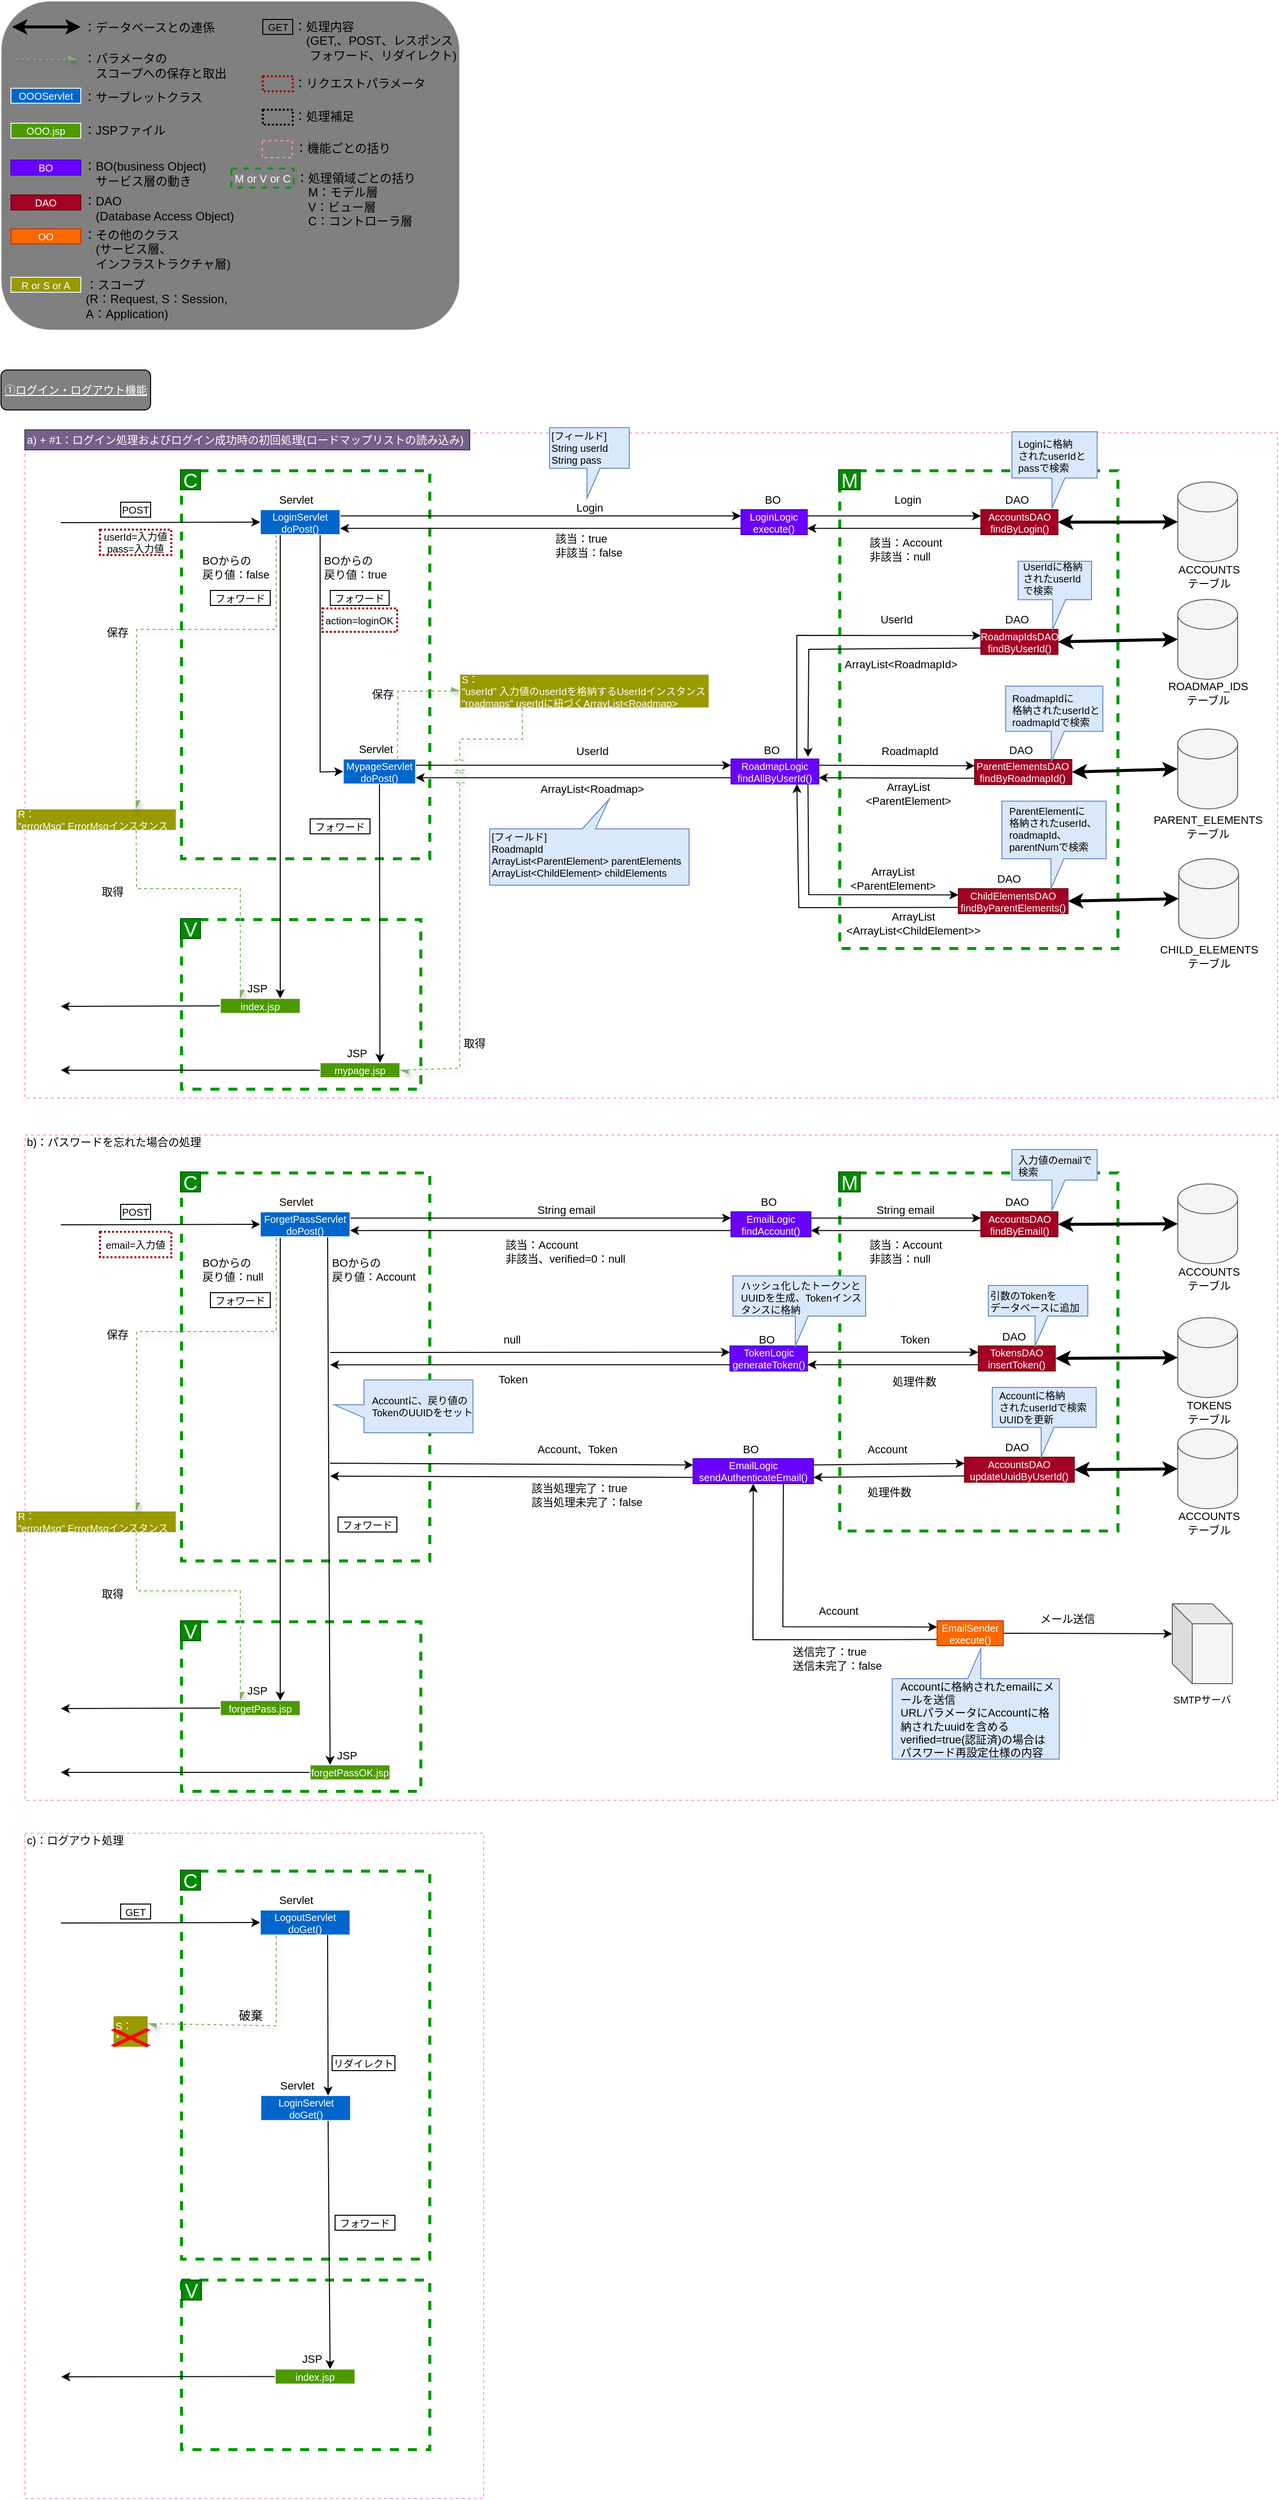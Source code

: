 <mxfile>
    <diagram id="Z_sy9_pRJLrxqIElpyG8" name="基本アーキテクチャ図(1)">
        <mxGraphModel dx="1786" dy="1179" grid="1" gridSize="10" guides="1" tooltips="1" connect="1" arrows="1" fold="1" page="0" pageScale="1" pageWidth="827" pageHeight="1169" math="0" shadow="0">
            <root>
                <mxCell id="0"/>
                <mxCell id="2" value="枠組み" parent="0"/>
                <mxCell id="3" value="" style="rounded=0;whiteSpace=wrap;html=1;labelBackgroundColor=none;fontSize=11;fillColor=none;dashed=1;container=0;strokeColor=#FF99CC;" parent="2" vertex="1">
                    <mxGeometry x="-236" y="83" width="1256" height="667" as="geometry"/>
                </mxCell>
                <mxCell id="21" value="&lt;div style=&quot;&quot;&gt;&lt;br&gt;&lt;/div&gt;" style="rounded=0;whiteSpace=wrap;html=1;labelBackgroundColor=none;strokeColor=#009900;fontSize=11;fontColor=#FFFFFF;fillColor=none;dashed=1;strokeWidth=3;align=right;labelPosition=left;verticalLabelPosition=top;verticalAlign=bottom;" parent="2" vertex="1">
                    <mxGeometry x="-79" y="571" width="240" height="170" as="geometry"/>
                </mxCell>
                <mxCell id="22" value="V" style="text;strokeColor=#005700;align=center;fillColor=#008a00;html=1;verticalAlign=middle;whiteSpace=wrap;rounded=0;labelBackgroundColor=none;fontSize=20;fontColor=#ffffff;" parent="2" vertex="1">
                    <mxGeometry x="-80" y="570" width="20" height="20" as="geometry"/>
                </mxCell>
                <mxCell id="23" value="" style="group" parent="2" vertex="1" connectable="0">
                    <mxGeometry x="580" y="120" width="280" height="480" as="geometry"/>
                </mxCell>
                <mxCell id="24" value="&lt;div style=&quot;&quot;&gt;&lt;br&gt;&lt;/div&gt;" style="rounded=0;whiteSpace=wrap;html=1;labelBackgroundColor=none;strokeColor=#009900;fontSize=11;fontColor=#FFFFFF;fillColor=none;dashed=1;strokeWidth=3;align=right;labelPosition=left;verticalLabelPosition=top;verticalAlign=bottom;" parent="23" vertex="1">
                    <mxGeometry x="1.08" y="1" width="278.92" height="479" as="geometry"/>
                </mxCell>
                <mxCell id="25" value="M" style="text;strokeColor=#005700;align=center;fillColor=#008a00;html=1;verticalAlign=middle;whiteSpace=wrap;rounded=0;labelBackgroundColor=none;fontSize=20;fontColor=#ffffff;" parent="23" vertex="1">
                    <mxGeometry width="21.577" height="20" as="geometry"/>
                </mxCell>
                <mxCell id="30" value="" style="group" parent="2" vertex="1" connectable="0">
                    <mxGeometry x="-80" y="824" width="250" height="390" as="geometry"/>
                </mxCell>
                <mxCell id="31" value="&lt;div style=&quot;&quot;&gt;&lt;br&gt;&lt;/div&gt;" style="rounded=0;whiteSpace=wrap;html=1;labelBackgroundColor=none;strokeColor=#009900;fontSize=11;fontColor=#FFFFFF;fillColor=none;dashed=1;strokeWidth=3;align=right;labelPosition=left;verticalLabelPosition=top;verticalAlign=bottom;" parent="30" vertex="1">
                    <mxGeometry x="1" y="1" width="249" height="389" as="geometry"/>
                </mxCell>
                <mxCell id="32" value="C" style="text;strokeColor=#005700;align=center;fillColor=#008a00;html=1;verticalAlign=middle;whiteSpace=wrap;rounded=0;labelBackgroundColor=none;fontSize=20;fontColor=#ffffff;" parent="30" vertex="1">
                    <mxGeometry width="20" height="20" as="geometry"/>
                </mxCell>
                <mxCell id="33" value="" style="group" parent="2" vertex="1" connectable="0">
                    <mxGeometry x="580" y="824" width="280" height="360" as="geometry"/>
                </mxCell>
                <mxCell id="34" value="&lt;div style=&quot;&quot;&gt;&lt;br&gt;&lt;/div&gt;" style="rounded=0;whiteSpace=wrap;html=1;labelBackgroundColor=none;strokeColor=#009900;fontSize=11;fontColor=#FFFFFF;fillColor=none;dashed=1;strokeWidth=3;align=right;labelPosition=left;verticalLabelPosition=top;verticalAlign=bottom;" parent="33" vertex="1">
                    <mxGeometry x="1.08" y="1" width="278.92" height="359" as="geometry"/>
                </mxCell>
                <mxCell id="35" value="M" style="text;strokeColor=#005700;align=center;fillColor=#008a00;html=1;verticalAlign=middle;whiteSpace=wrap;rounded=0;labelBackgroundColor=none;fontSize=20;fontColor=#ffffff;" parent="33" vertex="1">
                    <mxGeometry width="21.577" height="20" as="geometry"/>
                </mxCell>
                <mxCell id="36" value="" style="group" parent="2" vertex="1" connectable="0">
                    <mxGeometry x="-80" y="1274" width="241" height="171" as="geometry"/>
                </mxCell>
                <mxCell id="37" value="&lt;div style=&quot;&quot;&gt;&lt;br&gt;&lt;/div&gt;" style="rounded=0;whiteSpace=wrap;html=1;labelBackgroundColor=none;strokeColor=#009900;fontSize=11;fontColor=#FFFFFF;fillColor=none;dashed=1;strokeWidth=3;align=right;labelPosition=left;verticalLabelPosition=top;verticalAlign=bottom;" parent="36" vertex="1">
                    <mxGeometry x="1" y="1" width="240" height="170" as="geometry"/>
                </mxCell>
                <mxCell id="38" value="V" style="text;strokeColor=#005700;align=center;fillColor=#008a00;html=1;verticalAlign=middle;whiteSpace=wrap;rounded=0;labelBackgroundColor=none;fontSize=20;fontColor=#ffffff;" parent="36" vertex="1">
                    <mxGeometry width="20" height="20" as="geometry"/>
                </mxCell>
                <mxCell id="39" value="" style="rounded=0;whiteSpace=wrap;html=1;labelBackgroundColor=none;strokeColor=#FF99CC;fontSize=11;fontColor=#FFFFFF;fillColor=none;dashed=1;container=0;" parent="2" vertex="1">
                    <mxGeometry x="-236" y="787" width="1256" height="667" as="geometry"/>
                </mxCell>
                <mxCell id="40" value="&lt;span style=&quot;font-size: 11px;&quot;&gt;b)：パスワードを忘れた場合の処理&lt;/span&gt;" style="text;strokeColor=none;align=left;fillColor=none;html=1;verticalAlign=middle;whiteSpace=wrap;rounded=0;labelBackgroundColor=none;fontSize=10;" parent="2" vertex="1">
                    <mxGeometry x="-236" y="784" width="206" height="20" as="geometry"/>
                </mxCell>
                <mxCell id="5" value="&lt;div style=&quot;&quot;&gt;&lt;br&gt;&lt;/div&gt;" style="rounded=0;whiteSpace=wrap;html=1;labelBackgroundColor=none;strokeColor=#009900;fontSize=11;fontColor=#FFFFFF;fillColor=none;dashed=1;strokeWidth=3;align=right;labelPosition=left;verticalLabelPosition=top;verticalAlign=bottom;" parent="2" vertex="1">
                    <mxGeometry x="-79" y="121" width="249" height="389" as="geometry"/>
                </mxCell>
                <mxCell id="6" value="C" style="text;strokeColor=#005700;align=center;fillColor=#008a00;html=1;verticalAlign=middle;whiteSpace=wrap;rounded=0;labelBackgroundColor=none;fontSize=20;fontColor=#ffffff;" parent="2" vertex="1">
                    <mxGeometry x="-80" y="120" width="20" height="20" as="geometry"/>
                </mxCell>
                <mxCell id="55" value="&lt;font style=&quot;font-size: 11px;&quot;&gt;a) + #1：ログイン処理およびログイン成功時の初回処理(ロードマップリストの読み込み)&lt;/font&gt;" style="text;strokeColor=#432D57;align=left;fillColor=#76608a;html=1;verticalAlign=middle;whiteSpace=wrap;rounded=0;labelBackgroundColor=none;fontSize=10;fontColor=#ffffff;" parent="2" vertex="1">
                    <mxGeometry x="-236" y="80" width="446" height="20" as="geometry"/>
                </mxCell>
                <mxCell id="56" value="" style="rounded=0;whiteSpace=wrap;html=1;labelBackgroundColor=none;strokeColor=#FF99CC;fontSize=11;fontColor=#FFFFFF;fillColor=none;dashed=1;container=0;" parent="2" vertex="1">
                    <mxGeometry x="-236" y="1487" width="460" height="667" as="geometry"/>
                </mxCell>
                <mxCell id="57" value="&lt;div style=&quot;&quot;&gt;&lt;br&gt;&lt;/div&gt;" style="rounded=0;whiteSpace=wrap;html=1;labelBackgroundColor=none;strokeColor=#009900;fontSize=11;fontColor=#FFFFFF;fillColor=none;dashed=1;strokeWidth=3;align=right;labelPosition=left;verticalLabelPosition=top;verticalAlign=bottom;" parent="2" vertex="1">
                    <mxGeometry x="-79" y="1525" width="249" height="389" as="geometry"/>
                </mxCell>
                <mxCell id="58" value="C" style="text;strokeColor=#005700;align=center;fillColor=#008a00;html=1;verticalAlign=middle;whiteSpace=wrap;rounded=0;labelBackgroundColor=none;fontSize=20;fontColor=#ffffff;" parent="2" vertex="1">
                    <mxGeometry x="-80" y="1524" width="20" height="20" as="geometry"/>
                </mxCell>
                <mxCell id="59" value="&lt;div style=&quot;&quot;&gt;&lt;br&gt;&lt;/div&gt;" style="rounded=0;whiteSpace=wrap;html=1;labelBackgroundColor=none;strokeColor=#009900;fontSize=11;fontColor=#FFFFFF;fillColor=none;dashed=1;strokeWidth=3;align=right;labelPosition=left;verticalLabelPosition=top;verticalAlign=bottom;" parent="2" vertex="1">
                    <mxGeometry x="-79" y="1935" width="249" height="170" as="geometry"/>
                </mxCell>
                <mxCell id="60" value="V" style="text;strokeColor=#005700;align=center;fillColor=#008a00;html=1;verticalAlign=middle;whiteSpace=wrap;rounded=0;labelBackgroundColor=none;fontSize=20;fontColor=#ffffff;" parent="2" vertex="1">
                    <mxGeometry x="-79" y="1935" width="20" height="20" as="geometry"/>
                </mxCell>
                <mxCell id="61" value="&lt;span style=&quot;font-size: 11px;&quot;&gt;c)：ログアウト処理&lt;/span&gt;" style="text;strokeColor=none;align=left;fillColor=none;html=1;verticalAlign=middle;whiteSpace=wrap;rounded=0;labelBackgroundColor=none;fontSize=10;" parent="2" vertex="1">
                    <mxGeometry x="-236" y="1484" width="116" height="20" as="geometry"/>
                </mxCell>
                <mxCell id="1" style="" parent="0"/>
                <mxCell id="5hx7r6OHmIrwXgIQcEw7-11" value="" style="group" parent="1" vertex="1" connectable="0">
                    <mxGeometry x="-260" y="-350" width="473.5" height="330" as="geometry"/>
                </mxCell>
                <mxCell id="wmis8DLoGKQjsyHZw0Ov-2" value="" style="rounded=1;whiteSpace=wrap;html=1;labelBackgroundColor=none;fillStyle=auto;strokeColor=#F0F0F0;fontFamily=Helvetica;fontSize=10;fontColor=#FFFFFF;fillColor=#808080;container=0;" parent="5hx7r6OHmIrwXgIQcEw7-11" vertex="1">
                    <mxGeometry width="460" height="330" as="geometry"/>
                </mxCell>
                <mxCell id="wmis8DLoGKQjsyHZw0Ov-3" value="" style="rounded=0;whiteSpace=wrap;html=1;labelBackgroundColor=none;strokeColor=#FF99CC;fontSize=11;fontColor=#FFFFFF;fillColor=none;dashed=1;container=0;" parent="5hx7r6OHmIrwXgIQcEw7-11" vertex="1">
                    <mxGeometry x="262" y="140" width="30" height="17" as="geometry"/>
                </mxCell>
                <mxCell id="wmis8DLoGKQjsyHZw0Ov-4" value="M or V or C" style="rounded=0;whiteSpace=wrap;html=1;labelBackgroundColor=none;strokeColor=#009900;fontSize=11;fontColor=#FFFFFF;fillColor=none;dashed=1;strokeWidth=2;container=0;" parent="5hx7r6OHmIrwXgIQcEw7-11" vertex="1">
                    <mxGeometry x="231" y="168" width="62.5" height="19" as="geometry"/>
                </mxCell>
                <mxCell id="wmis8DLoGKQjsyHZw0Ov-7" value="&lt;font color=&quot;#ffffff&quot;&gt;OOOServlet&lt;/font&gt;" style="rounded=0;whiteSpace=wrap;html=1;labelBackgroundColor=none;fillStyle=auto;strokeColor=#F0F0F0;fontFamily=Helvetica;fontSize=10;fontColor=#007FFF;fillColor=#0066CC;container=0;" parent="5hx7r6OHmIrwXgIQcEw7-11" vertex="1">
                    <mxGeometry x="10" y="87.5" width="70" height="15" as="geometry"/>
                </mxCell>
                <mxCell id="wmis8DLoGKQjsyHZw0Ov-8" value="：サーブレットクラス" style="text;strokeColor=none;align=left;fillColor=none;html=1;verticalAlign=middle;whiteSpace=wrap;rounded=0;labelBackgroundColor=none;container=0;" parent="5hx7r6OHmIrwXgIQcEw7-11" vertex="1">
                    <mxGeometry x="81" y="82" width="129" height="30" as="geometry"/>
                </mxCell>
                <mxCell id="wmis8DLoGKQjsyHZw0Ov-9" value="&lt;font color=&quot;#ffffff&quot;&gt;OOO.jsp&lt;/font&gt;" style="rounded=0;whiteSpace=wrap;html=1;labelBackgroundColor=none;fillStyle=auto;strokeColor=#F0F0F0;fontFamily=Helvetica;fontSize=10;fontColor=#007FFF;fillColor=#4D9900;container=0;" parent="5hx7r6OHmIrwXgIQcEw7-11" vertex="1">
                    <mxGeometry x="10" y="122.5" width="70" height="15" as="geometry"/>
                </mxCell>
                <mxCell id="wmis8DLoGKQjsyHZw0Ov-10" value="：JSPファイル" style="text;strokeColor=none;align=left;fillColor=none;html=1;verticalAlign=middle;whiteSpace=wrap;rounded=0;labelBackgroundColor=none;container=0;" parent="5hx7r6OHmIrwXgIQcEw7-11" vertex="1">
                    <mxGeometry x="81" y="115" width="129" height="30" as="geometry"/>
                </mxCell>
                <mxCell id="wmis8DLoGKQjsyHZw0Ov-11" value="&lt;font color=&quot;#ffffff&quot;&gt;R or S or A&lt;/font&gt;" style="rounded=0;whiteSpace=wrap;html=1;labelBackgroundColor=none;fillStyle=auto;strokeColor=#F0F0F0;fontFamily=Helvetica;fontSize=10;fontColor=#007FFF;fillColor=#999900;container=0;" parent="5hx7r6OHmIrwXgIQcEw7-11" vertex="1">
                    <mxGeometry x="10" y="277" width="70" height="15" as="geometry"/>
                </mxCell>
                <mxCell id="wmis8DLoGKQjsyHZw0Ov-12" value="：スコープ&lt;br&gt;(R：Request, S：Session, A：Application)" style="text;strokeColor=none;align=left;fillColor=none;html=1;verticalAlign=middle;whiteSpace=wrap;rounded=0;labelBackgroundColor=none;container=0;" parent="5hx7r6OHmIrwXgIQcEw7-11" vertex="1">
                    <mxGeometry x="82.5" y="277" width="149" height="43" as="geometry"/>
                </mxCell>
                <mxCell id="wmis8DLoGKQjsyHZw0Ov-13" value="GET" style="text;strokeColor=default;align=center;fillColor=none;html=1;verticalAlign=middle;whiteSpace=wrap;rounded=0;labelBackgroundColor=none;fontSize=10;container=0;" parent="5hx7r6OHmIrwXgIQcEw7-11" vertex="1">
                    <mxGeometry x="262.5" y="18.5" width="30" height="15" as="geometry"/>
                </mxCell>
                <mxCell id="wmis8DLoGKQjsyHZw0Ov-14" value="：処理内容&lt;br&gt;　(GET,、POST、レスポンス &lt;br&gt;　 フォワード、リダイレクト)" style="text;strokeColor=none;align=left;fillColor=none;html=1;verticalAlign=middle;whiteSpace=wrap;rounded=0;labelBackgroundColor=none;container=0;" parent="5hx7r6OHmIrwXgIQcEw7-11" vertex="1">
                    <mxGeometry x="291.5" y="12" width="180" height="55" as="geometry"/>
                </mxCell>
                <mxCell id="wmis8DLoGKQjsyHZw0Ov-15" value="" style="text;strokeColor=#990000;align=center;fillColor=none;html=1;verticalAlign=middle;whiteSpace=wrap;rounded=0;labelBackgroundColor=none;fontSize=10;dashed=1;strokeWidth=2;perimeterSpacing=0;dashPattern=1 1;glass=1;container=0;" parent="5hx7r6OHmIrwXgIQcEw7-11" vertex="1">
                    <mxGeometry x="262.5" y="75.5" width="30" height="15" as="geometry"/>
                </mxCell>
                <mxCell id="wmis8DLoGKQjsyHZw0Ov-16" value="：リクエストパラメータ" style="text;strokeColor=none;align=left;fillColor=none;html=1;verticalAlign=middle;whiteSpace=wrap;rounded=0;labelBackgroundColor=none;container=0;" parent="5hx7r6OHmIrwXgIQcEw7-11" vertex="1">
                    <mxGeometry x="291.5" y="69" width="180" height="28" as="geometry"/>
                </mxCell>
                <mxCell id="wmis8DLoGKQjsyHZw0Ov-17" value="" style="text;strokeColor=default;align=center;fillColor=none;html=1;verticalAlign=middle;whiteSpace=wrap;rounded=0;labelBackgroundColor=none;fontSize=10;dashed=1;strokeWidth=2;perimeterSpacing=0;dashPattern=1 1;glass=1;container=0;" parent="5hx7r6OHmIrwXgIQcEw7-11" vertex="1">
                    <mxGeometry x="262.5" y="109" width="30" height="15" as="geometry"/>
                </mxCell>
                <mxCell id="wmis8DLoGKQjsyHZw0Ov-18" value="：処理補足" style="text;strokeColor=none;align=left;fillColor=none;html=1;verticalAlign=middle;whiteSpace=wrap;rounded=0;labelBackgroundColor=none;container=0;" parent="5hx7r6OHmIrwXgIQcEw7-11" vertex="1">
                    <mxGeometry x="291.5" y="102" width="180" height="28" as="geometry"/>
                </mxCell>
                <mxCell id="wmis8DLoGKQjsyHZw0Ov-19" value="：パラメータの&lt;br&gt;　スコープへの保存と取出" style="text;strokeColor=none;align=left;fillColor=none;html=1;verticalAlign=middle;whiteSpace=wrap;rounded=0;labelBackgroundColor=none;container=0;" parent="5hx7r6OHmIrwXgIQcEw7-11" vertex="1">
                    <mxGeometry x="81" y="50" width="169" height="30" as="geometry"/>
                </mxCell>
                <mxCell id="wmis8DLoGKQjsyHZw0Ov-20" value="" style="endArrow=async;html=1;rounded=0;shadow=1;labelBackgroundColor=default;strokeColor=#82b366;fontFamily=Helvetica;fontSize=10;fontColor=#FFFFFF;shape=connector;strokeWidth=1;startArrow=none;startFill=0;fillColor=#d5e8d4;jumpStyle=line;jumpSize=10;entryX=0;entryY=0.25;entryDx=0;entryDy=0;dashed=1;endFill=1;" parent="5hx7r6OHmIrwXgIQcEw7-11" edge="1">
                    <mxGeometry width="50" height="50" relative="1" as="geometry">
                        <mxPoint x="14" y="58" as="sourcePoint"/>
                        <mxPoint x="76" y="58.875" as="targetPoint"/>
                    </mxGeometry>
                </mxCell>
                <mxCell id="wmis8DLoGKQjsyHZw0Ov-21" value="：機能ごとの括り" style="text;strokeColor=none;align=left;fillColor=none;html=1;verticalAlign=middle;whiteSpace=wrap;rounded=0;labelBackgroundColor=none;container=0;" parent="5hx7r6OHmIrwXgIQcEw7-11" vertex="1">
                    <mxGeometry x="292.5" y="133.5" width="180" height="28" as="geometry"/>
                </mxCell>
                <mxCell id="wmis8DLoGKQjsyHZw0Ov-22" value="：処理領域ごとの括り&lt;br&gt;　M：モデル層&lt;br&gt;　V：ビュー層&lt;br&gt;　C：コントローラ層" style="text;strokeColor=none;align=left;fillColor=none;html=1;verticalAlign=middle;whiteSpace=wrap;rounded=0;labelBackgroundColor=none;container=0;" parent="5hx7r6OHmIrwXgIQcEw7-11" vertex="1">
                    <mxGeometry x="293.5" y="148" width="180" height="102" as="geometry"/>
                </mxCell>
                <mxCell id="wmis8DLoGKQjsyHZw0Ov-23" value="" style="endArrow=classic;startArrow=classic;html=1;rounded=0;fontSize=10;jumpStyle=line;jumpSize=10;strokeWidth=3;" parent="5hx7r6OHmIrwXgIQcEw7-11" edge="1">
                    <mxGeometry width="50" height="50" relative="1" as="geometry">
                        <mxPoint x="11" y="26" as="sourcePoint"/>
                        <mxPoint x="80" y="26" as="targetPoint"/>
                    </mxGeometry>
                </mxCell>
                <mxCell id="wmis8DLoGKQjsyHZw0Ov-24" value="：データベースとの連係" style="text;strokeColor=none;align=left;fillColor=none;html=1;verticalAlign=middle;whiteSpace=wrap;rounded=0;labelBackgroundColor=none;container=0;" parent="5hx7r6OHmIrwXgIQcEw7-11" vertex="1">
                    <mxGeometry x="81" y="20" width="159" height="13" as="geometry"/>
                </mxCell>
                <mxCell id="5hx7r6OHmIrwXgIQcEw7-1" value="&lt;font color=&quot;#ffffff&quot;&gt;BO&lt;/font&gt;" style="rounded=0;whiteSpace=wrap;html=1;labelBackgroundColor=none;fillStyle=auto;strokeColor=#3700CC;fontFamily=Helvetica;fontSize=10;fontColor=#ffffff;fillColor=#6a00ff;container=0;" parent="5hx7r6OHmIrwXgIQcEw7-11" vertex="1">
                    <mxGeometry x="10" y="159.5" width="70" height="15" as="geometry"/>
                </mxCell>
                <mxCell id="5hx7r6OHmIrwXgIQcEw7-2" value="：BO(business Object)&lt;br&gt;　サービス層の動き" style="text;strokeColor=none;align=left;fillColor=none;html=1;verticalAlign=middle;whiteSpace=wrap;rounded=0;labelBackgroundColor=none;container=0;" parent="5hx7r6OHmIrwXgIQcEw7-11" vertex="1">
                    <mxGeometry x="81" y="158" width="129" height="30" as="geometry"/>
                </mxCell>
                <mxCell id="5hx7r6OHmIrwXgIQcEw7-3" value="&lt;font color=&quot;#ffffff&quot;&gt;DAO&lt;/font&gt;" style="rounded=0;whiteSpace=wrap;html=1;labelBackgroundColor=none;fillStyle=auto;strokeColor=#6F0000;fontFamily=Helvetica;fontSize=10;fontColor=#ffffff;fillColor=#a20025;container=0;" parent="5hx7r6OHmIrwXgIQcEw7-11" vertex="1">
                    <mxGeometry x="10" y="194.5" width="70" height="15" as="geometry"/>
                </mxCell>
                <mxCell id="5hx7r6OHmIrwXgIQcEw7-4" value="：DAO&lt;br&gt;　(Database Access Object)" style="text;strokeColor=none;align=left;fillColor=none;html=1;verticalAlign=middle;whiteSpace=wrap;rounded=0;labelBackgroundColor=none;container=0;" parent="5hx7r6OHmIrwXgIQcEw7-11" vertex="1">
                    <mxGeometry x="81" y="193" width="169" height="30" as="geometry"/>
                </mxCell>
                <mxCell id="wh2zpdDx1nXNKpHRa-gx-10" value="&lt;font color=&quot;#ffffff&quot;&gt;OO&lt;/font&gt;" style="rounded=0;whiteSpace=wrap;html=1;labelBackgroundColor=none;fillStyle=auto;strokeColor=#C73500;fontFamily=Helvetica;fontSize=10;fillColor=#fa6800;container=0;fontColor=#000000;" parent="5hx7r6OHmIrwXgIQcEw7-11" vertex="1">
                    <mxGeometry x="10" y="228.5" width="70" height="15" as="geometry"/>
                </mxCell>
                <mxCell id="wh2zpdDx1nXNKpHRa-gx-11" value="：その他のクラス&lt;br&gt;　(サービス層、&lt;br&gt;　インフラストラクチャ層)" style="text;strokeColor=none;align=left;fillColor=none;html=1;verticalAlign=middle;whiteSpace=wrap;rounded=0;labelBackgroundColor=none;container=0;" parent="5hx7r6OHmIrwXgIQcEw7-11" vertex="1">
                    <mxGeometry x="81" y="227" width="169" height="43" as="geometry"/>
                </mxCell>
                <mxCell id="a5_OBN1E9PMsQF6P77if-1" value="&lt;u&gt;①ログイン・ログアウト機能&lt;/u&gt;" style="rounded=1;whiteSpace=wrap;html=1;labelBackgroundColor=none;strokeColor=default;fontSize=11;fontColor=#FFFFFF;fillColor=#808080;" parent="1" vertex="1">
                    <mxGeometry x="-260" y="20" width="150" height="40" as="geometry"/>
                </mxCell>
                <mxCell id="wh2zpdDx1nXNKpHRa-gx-26" style="edgeStyle=none;html=1;exitX=0;exitY=0.75;exitDx=0;exitDy=0;" parent="1" source="wh2zpdDx1nXNKpHRa-gx-21" edge="1">
                    <mxGeometry relative="1" as="geometry">
                        <mxPoint x="70" y="1017.333" as="targetPoint"/>
                    </mxGeometry>
                </mxCell>
                <mxCell id="wh2zpdDx1nXNKpHRa-gx-28" style="edgeStyle=none;html=1;entryX=0;entryY=0.25;entryDx=0;entryDy=0;" parent="1" target="wh2zpdDx1nXNKpHRa-gx-21" edge="1">
                    <mxGeometry relative="1" as="geometry">
                        <mxPoint x="80" y="1027.333" as="targetPoint"/>
                        <mxPoint x="70" y="1005" as="sourcePoint"/>
                    </mxGeometry>
                </mxCell>
                <mxCell id="wh2zpdDx1nXNKpHRa-gx-114" style="edgeStyle=none;html=1;exitX=0;exitY=0.75;exitDx=0;exitDy=0;" parent="1" source="wh2zpdDx1nXNKpHRa-gx-109" edge="1">
                    <mxGeometry relative="1" as="geometry">
                        <mxPoint x="70" y="1129" as="targetPoint"/>
                    </mxGeometry>
                </mxCell>
                <mxCell id="wh2zpdDx1nXNKpHRa-gx-115" style="edgeStyle=none;html=1;entryX=0;entryY=0.25;entryDx=0;entryDy=0;" parent="1" target="wh2zpdDx1nXNKpHRa-gx-109" edge="1">
                    <mxGeometry relative="1" as="geometry">
                        <mxPoint x="80" y="1139" as="targetPoint"/>
                        <mxPoint x="70" y="1116" as="sourcePoint"/>
                    </mxGeometry>
                </mxCell>
                <mxCell id="j5RhbKur-_uXeyD1amHB-10" value="" style="group" parent="1" vertex="1" connectable="0">
                    <mxGeometry x="-236" y="1480" width="1256" height="674" as="geometry"/>
                </mxCell>
                <mxCell id="j5RhbKur-_uXeyD1amHB-31" style="edgeStyle=none;html=1;entryX=0;entryY=0.5;entryDx=0;entryDy=0;fontSize=10;fillColor=none;" parent="j5RhbKur-_uXeyD1amHB-10" target="j5RhbKur-_uXeyD1amHB-21" edge="1">
                    <mxGeometry relative="1" as="geometry">
                        <mxPoint x="36" y="97" as="sourcePoint"/>
                        <mxPoint x="130" y="104" as="targetPoint"/>
                    </mxGeometry>
                </mxCell>
                <mxCell id="j5RhbKur-_uXeyD1amHB-36" style="edgeStyle=none;rounded=0;html=1;exitX=0;exitY=0.5;exitDx=0;exitDy=0;fontSize=11;fontColor=#000000;entryX=0.029;entryY=0.877;entryDx=0;entryDy=0;entryPerimeter=0;" parent="j5RhbKur-_uXeyD1amHB-10" source="j5RhbKur-_uXeyD1amHB-48" edge="1">
                    <mxGeometry relative="1" as="geometry">
                        <mxPoint x="36.424" y="551.959" as="targetPoint"/>
                    </mxGeometry>
                </mxCell>
                <mxCell id="j5RhbKur-_uXeyD1amHB-40" value="" style="endArrow=async;html=1;rounded=0;shadow=1;labelBackgroundColor=default;strokeColor=#82b366;fontFamily=Helvetica;fontSize=10;fontColor=#FFFFFF;shape=connector;strokeWidth=1;startArrow=none;startFill=0;fillColor=#d5e8d4;jumpStyle=line;jumpSize=10;entryX=1;entryY=0.25;entryDx=0;entryDy=0;dashed=1;endFill=1;" parent="j5RhbKur-_uXeyD1amHB-10" target="j5RhbKur-_uXeyD1amHB-3" edge="1">
                    <mxGeometry width="50" height="50" relative="1" as="geometry">
                        <mxPoint x="252" y="110" as="sourcePoint"/>
                        <mxPoint x="112.25" y="384" as="targetPoint"/>
                        <Array as="points">
                            <mxPoint x="252" y="200"/>
                        </Array>
                    </mxGeometry>
                </mxCell>
                <mxCell id="KnGc33RcEMqg0omHk_eF-12" style="edgeStyle=none;rounded=0;html=1;exitX=0.75;exitY=1;exitDx=0;exitDy=0;entryX=1;entryY=1;entryDx=0;entryDy=0;" parent="j5RhbKur-_uXeyD1amHB-10" source="KnGc33RcEMqg0omHk_eF-9" target="j5RhbKur-_uXeyD1amHB-49" edge="1">
                    <mxGeometry relative="1" as="geometry"/>
                </mxCell>
                <mxCell id="j5RhbKur-_uXeyD1amHB-3" value="&lt;font color=&quot;#ffffff&quot;&gt;S：&lt;br&gt;*&lt;br&gt;&lt;/font&gt;" style="rounded=0;whiteSpace=wrap;html=1;labelBackgroundColor=none;fillStyle=auto;strokeColor=#F0F0F0;fontFamily=Helvetica;fontSize=10;fontColor=#007FFF;fillColor=#999900;align=left;" parent="j5RhbKur-_uXeyD1amHB-10" vertex="1">
                    <mxGeometry x="88.5" y="190" width="35" height="31.5" as="geometry"/>
                </mxCell>
                <mxCell id="j5RhbKur-_uXeyD1amHB-5" value="" style="shape=mxgraph.mockup.markup.redX;fillColor=#ff0000;html=1;shadow=0;strokeColor=none;fontFamily=Helvetica;fontSize=11;fontColor=default;" parent="j5RhbKur-_uXeyD1amHB-10" vertex="1">
                    <mxGeometry x="86" y="202.5" width="40" height="19" as="geometry"/>
                </mxCell>
                <mxCell id="j5RhbKur-_uXeyD1amHB-2" value="GET" style="text;strokeColor=default;align=center;fillColor=none;html=1;verticalAlign=middle;whiteSpace=wrap;rounded=0;labelBackgroundColor=none;fontSize=10;fontFamily=Helvetica;fontColor=default;" parent="j5RhbKur-_uXeyD1amHB-10" vertex="1">
                    <mxGeometry x="96" y="78" width="30" height="15" as="geometry"/>
                </mxCell>
                <mxCell id="j5RhbKur-_uXeyD1amHB-20" value="" style="group" parent="j5RhbKur-_uXeyD1amHB-10" vertex="1" connectable="0">
                    <mxGeometry x="236" y="64" width="90" height="45" as="geometry"/>
                </mxCell>
                <mxCell id="j5RhbKur-_uXeyD1amHB-21" value="&lt;span style=&quot;color: rgb(255, 255, 255);&quot;&gt;LogoutServlet&lt;/span&gt;&lt;font color=&quot;#ffffff&quot;&gt;&lt;br&gt;doGet()&lt;br&gt;&lt;/font&gt;" style="rounded=0;whiteSpace=wrap;html=1;labelBackgroundColor=none;fillStyle=auto;strokeColor=#F0F0F0;fontFamily=Helvetica;fontSize=10;fontColor=#007FFF;fillColor=#0066CC;" parent="j5RhbKur-_uXeyD1amHB-20" vertex="1">
                    <mxGeometry y="20" width="90" height="25" as="geometry"/>
                </mxCell>
                <mxCell id="j5RhbKur-_uXeyD1amHB-22" value="&lt;span style=&quot;font-size: 11px;&quot;&gt;Servlet&lt;/span&gt;" style="text;strokeColor=none;align=left;fillColor=none;html=1;verticalAlign=middle;whiteSpace=wrap;rounded=0;labelBackgroundColor=none;fontSize=10;" parent="j5RhbKur-_uXeyD1amHB-20" vertex="1">
                    <mxGeometry x="17" width="46" height="20" as="geometry"/>
                </mxCell>
                <mxCell id="KnGc33RcEMqg0omHk_eF-8" value="" style="group" parent="j5RhbKur-_uXeyD1amHB-10" vertex="1" connectable="0">
                    <mxGeometry x="236.5" y="250" width="90" height="45" as="geometry"/>
                </mxCell>
                <mxCell id="KnGc33RcEMqg0omHk_eF-9" value="&lt;span style=&quot;color: rgb(255, 255, 255);&quot;&gt;LoginServlet&lt;/span&gt;&lt;font color=&quot;#ffffff&quot;&gt;&lt;br&gt;doGet()&lt;br&gt;&lt;/font&gt;" style="rounded=0;whiteSpace=wrap;html=1;labelBackgroundColor=none;fillStyle=auto;strokeColor=#F0F0F0;fontFamily=Helvetica;fontSize=10;fontColor=#007FFF;fillColor=#0066CC;" parent="KnGc33RcEMqg0omHk_eF-8" vertex="1">
                    <mxGeometry y="20" width="90" height="25" as="geometry"/>
                </mxCell>
                <mxCell id="KnGc33RcEMqg0omHk_eF-10" value="&lt;span style=&quot;font-size: 11px;&quot;&gt;Servlet&lt;/span&gt;" style="text;strokeColor=none;align=left;fillColor=none;html=1;verticalAlign=middle;whiteSpace=wrap;rounded=0;labelBackgroundColor=none;fontSize=10;" parent="KnGc33RcEMqg0omHk_eF-8" vertex="1">
                    <mxGeometry x="17" width="46" height="20" as="geometry"/>
                </mxCell>
                <mxCell id="j5RhbKur-_uXeyD1amHB-88" style="edgeStyle=none;html=1;exitX=0.75;exitY=1;exitDx=0;exitDy=0;entryX=0.75;entryY=0;entryDx=0;entryDy=0;" parent="j5RhbKur-_uXeyD1amHB-10" source="j5RhbKur-_uXeyD1amHB-21" target="KnGc33RcEMqg0omHk_eF-9" edge="1">
                    <mxGeometry relative="1" as="geometry">
                        <mxPoint x="304" y="230" as="targetPoint"/>
                    </mxGeometry>
                </mxCell>
                <mxCell id="j5RhbKur-_uXeyD1amHB-7" value="リダイレクト" style="text;strokeColor=default;align=center;fillColor=none;html=1;verticalAlign=middle;whiteSpace=wrap;rounded=0;labelBackgroundColor=none;fontSize=10;" parent="j5RhbKur-_uXeyD1amHB-10" vertex="1">
                    <mxGeometry x="308" y="230" width="63" height="15" as="geometry"/>
                </mxCell>
                <mxCell id="j5RhbKur-_uXeyD1amHB-6" value="破棄" style="text;strokeColor=none;align=center;fillColor=none;html=1;verticalAlign=middle;whiteSpace=wrap;rounded=0;labelBackgroundColor=none;" parent="j5RhbKur-_uXeyD1amHB-10" vertex="1">
                    <mxGeometry x="206" y="180" width="41" height="20" as="geometry"/>
                </mxCell>
                <mxCell id="KnGc33RcEMqg0omHk_eF-6" value="フォワード" style="text;strokeColor=default;align=center;fillColor=none;html=1;verticalAlign=middle;whiteSpace=wrap;rounded=0;labelBackgroundColor=none;fontSize=10;" parent="j5RhbKur-_uXeyD1amHB-10" vertex="1">
                    <mxGeometry x="311" y="390" width="60" height="15" as="geometry"/>
                </mxCell>
                <mxCell id="j5RhbKur-_uXeyD1amHB-47" value="" style="group" parent="j5RhbKur-_uXeyD1amHB-10" vertex="1" connectable="0">
                    <mxGeometry x="251" y="519.75" width="80" height="39.5" as="geometry"/>
                </mxCell>
                <mxCell id="j5RhbKur-_uXeyD1amHB-48" value="&lt;span style=&quot;color: rgb(255, 255, 255);&quot;&gt;index.jsp&lt;/span&gt;" style="rounded=0;whiteSpace=wrap;html=1;labelBackgroundColor=none;fillStyle=auto;strokeColor=#F0F0F0;fontFamily=Helvetica;fontSize=10;fontColor=#007FFF;fillColor=#4D9900;" parent="j5RhbKur-_uXeyD1amHB-47" vertex="1">
                    <mxGeometry y="24.5" width="80" height="15" as="geometry"/>
                </mxCell>
                <mxCell id="j5RhbKur-_uXeyD1amHB-49" value="&lt;span style=&quot;font-size: 11px;&quot;&gt;JSP&lt;/span&gt;" style="text;strokeColor=none;align=left;fillColor=none;html=1;verticalAlign=middle;whiteSpace=wrap;rounded=0;labelBackgroundColor=none;fontSize=10;" parent="j5RhbKur-_uXeyD1amHB-47" vertex="1">
                    <mxGeometry x="25" y="4.5" width="30" height="20" as="geometry"/>
                </mxCell>
                <mxCell id="xRWxr1PVBFxaZHvYKtIR-22" value="" style="endArrow=classic;html=1;" parent="1" edge="1">
                    <mxGeometry width="50" height="50" relative="1" as="geometry">
                        <mxPoint x="615.0" y="595" as="sourcePoint"/>
                        <mxPoint x="615.0" y="595" as="targetPoint"/>
                    </mxGeometry>
                </mxCell>
                <mxCell id="xRWxr1PVBFxaZHvYKtIR-33" value="POST" style="text;strokeColor=default;align=center;fillColor=none;html=1;verticalAlign=middle;whiteSpace=wrap;rounded=0;labelBackgroundColor=none;fontSize=10;" parent="1" vertex="1">
                    <mxGeometry x="-140" y="152.5" width="30" height="15" as="geometry"/>
                </mxCell>
                <mxCell id="xRWxr1PVBFxaZHvYKtIR-34" value="userId=入力値&lt;br&gt;pass=入力値" style="text;strokeColor=#990000;align=center;fillColor=none;html=1;verticalAlign=middle;whiteSpace=wrap;rounded=0;labelBackgroundColor=none;fontSize=10;dashed=1;strokeWidth=2;perimeterSpacing=0;dashPattern=1 1;glass=1;" parent="1" vertex="1">
                    <mxGeometry x="-160.75" y="180" width="71.5" height="25.5" as="geometry"/>
                </mxCell>
                <mxCell id="Tw5lKN1PnHhC35xMCb-A-4" style="edgeStyle=none;html=1;entryX=0;entryY=0.5;entryDx=0;entryDy=0;fontSize=10;fillColor=none;" parent="1" edge="1">
                    <mxGeometry relative="1" as="geometry">
                        <mxPoint x="-200" y="173" as="sourcePoint"/>
                        <mxPoint y="172.5" as="targetPoint"/>
                    </mxGeometry>
                </mxCell>
                <mxCell id="Tw5lKN1PnHhC35xMCb-A-12" style="edgeStyle=none;rounded=0;html=1;exitX=1;exitY=0.25;exitDx=0;exitDy=0;fontSize=11;entryX=0;entryY=0.25;entryDx=0;entryDy=0;" parent="1" target="Tw5lKN1PnHhC35xMCb-A-10" edge="1">
                    <mxGeometry relative="1" as="geometry">
                        <mxPoint x="360" y="180" as="targetPoint"/>
                        <mxPoint x="80" y="166.25" as="sourcePoint"/>
                    </mxGeometry>
                </mxCell>
                <mxCell id="Tw5lKN1PnHhC35xMCb-A-13" value="&lt;span style=&quot;font-size: 11px;&quot;&gt;Login&lt;/span&gt;" style="text;strokeColor=none;align=left;fillColor=none;html=1;verticalAlign=middle;whiteSpace=wrap;rounded=0;labelBackgroundColor=none;fontSize=10;" parent="1" vertex="1">
                    <mxGeometry x="315" y="147.5" width="30" height="20" as="geometry"/>
                </mxCell>
                <mxCell id="Tw5lKN1PnHhC35xMCb-A-21" style="edgeStyle=none;rounded=0;html=1;exitX=0;exitY=0.75;exitDx=0;exitDy=0;entryX=1;entryY=0.75;entryDx=0;entryDy=0;fontSize=11;fontColor=#000000;" parent="1" source="Tw5lKN1PnHhC35xMCb-A-10" edge="1">
                    <mxGeometry relative="1" as="geometry">
                        <mxPoint x="80" y="178.75" as="targetPoint"/>
                    </mxGeometry>
                </mxCell>
                <mxCell id="Tw5lKN1PnHhC35xMCb-A-22" value="&lt;span style=&quot;font-size: 11px;&quot;&gt;該当：true&lt;br&gt;非該当：false&lt;br&gt;&lt;/span&gt;" style="text;strokeColor=none;align=left;fillColor=none;html=1;verticalAlign=middle;whiteSpace=wrap;rounded=0;labelBackgroundColor=none;fontSize=10;" parent="1" vertex="1">
                    <mxGeometry x="293.5" y="185.5" width="73" height="20" as="geometry"/>
                </mxCell>
                <mxCell id="Tw5lKN1PnHhC35xMCb-A-34" value="" style="group" parent="1" vertex="1" connectable="0">
                    <mxGeometry x="290" y="76" width="80.13" height="72.5" as="geometry"/>
                </mxCell>
                <mxCell id="CzOwBbvjg2nErT3-Nfvz-2" value="&lt;font color=&quot;#000000&quot;&gt;&lt;br&gt;&lt;/font&gt;" style="shape=callout;whiteSpace=wrap;html=1;perimeter=calloutPerimeter;fontSize=11;fillColor=#dae8fc;strokeColor=#6c8ebf;base=13;position2=0.47;size=30;position=0.47;align=left;" parent="Tw5lKN1PnHhC35xMCb-A-34" vertex="1">
                    <mxGeometry y="1.768" width="80" height="70.732" as="geometry"/>
                </mxCell>
                <mxCell id="Tw5lKN1PnHhC35xMCb-A-33" value="&lt;font style=&quot;font-size: 10px;&quot;&gt;[フィールド]&lt;br style=&quot;&quot;&gt;String userId&lt;br style=&quot;&quot;&gt;String pass&lt;/font&gt;" style="text;strokeColor=none;align=left;fillColor=none;html=1;verticalAlign=middle;whiteSpace=wrap;rounded=0;labelBackgroundColor=none;fontSize=10;fontColor=#000000;" parent="Tw5lKN1PnHhC35xMCb-A-34" vertex="1">
                    <mxGeometry y="2" width="80" height="39.295" as="geometry"/>
                </mxCell>
                <mxCell id="Tw5lKN1PnHhC35xMCb-A-51" style="edgeStyle=none;rounded=0;html=1;exitX=0.5;exitY=1;exitDx=0;exitDy=0;entryX=0.75;entryY=0;entryDx=0;entryDy=0;fontSize=11;fontColor=#000000;fillColor=none;" parent="1" target="Tw5lKN1PnHhC35xMCb-A-48" edge="1">
                    <mxGeometry relative="1" as="geometry">
                        <mxPoint x="119.5" y="435" as="sourcePoint"/>
                    </mxGeometry>
                </mxCell>
                <mxCell id="Tw5lKN1PnHhC35xMCb-A-52" style="edgeStyle=none;rounded=0;html=1;exitX=0;exitY=0.5;exitDx=0;exitDy=0;fontSize=11;fontColor=#000000;" parent="1" source="Tw5lKN1PnHhC35xMCb-A-48" edge="1">
                    <mxGeometry relative="1" as="geometry">
                        <mxPoint x="-200" y="722" as="targetPoint"/>
                    </mxGeometry>
                </mxCell>
                <mxCell id="Tw5lKN1PnHhC35xMCb-A-53" style="edgeStyle=none;rounded=0;html=1;exitX=0;exitY=0.5;exitDx=0;exitDy=0;fontSize=11;fontColor=#000000;" parent="1" source="Tw5lKN1PnHhC35xMCb-A-45" edge="1">
                    <mxGeometry relative="1" as="geometry">
                        <mxPoint x="-200" y="658" as="targetPoint"/>
                    </mxGeometry>
                </mxCell>
                <mxCell id="Tw5lKN1PnHhC35xMCb-A-60" value="" style="endArrow=async;html=1;rounded=0;shadow=1;labelBackgroundColor=default;strokeColor=#82b366;fontFamily=Helvetica;fontSize=10;fontColor=#FFFFFF;shape=connector;strokeWidth=1;startArrow=none;startFill=0;fillColor=#d5e8d4;jumpStyle=line;jumpSize=10;entryX=0;entryY=0.5;entryDx=0;entryDy=0;dashed=1;endFill=1;exitX=0.75;exitY=0;exitDx=0;exitDy=0;" parent="1" target="Tw5lKN1PnHhC35xMCb-A-54" edge="1">
                    <mxGeometry width="50" height="50" relative="1" as="geometry">
                        <mxPoint x="137.625" y="410" as="sourcePoint"/>
                        <mxPoint x="247.75" y="300.875" as="targetPoint"/>
                        <Array as="points">
                            <mxPoint x="138" y="342"/>
                        </Array>
                    </mxGeometry>
                </mxCell>
                <mxCell id="Tw5lKN1PnHhC35xMCb-A-61" style="edgeStyle=none;rounded=0;html=1;exitX=1;exitY=0.25;exitDx=0;exitDy=0;entryX=0;entryY=0.25;entryDx=0;entryDy=0;fontSize=11;fontColor=#000000;" parent="1" target="Tw5lKN1PnHhC35xMCb-A-59" edge="1">
                    <mxGeometry relative="1" as="geometry">
                        <mxPoint x="155.75" y="416.25" as="sourcePoint"/>
                    </mxGeometry>
                </mxCell>
                <mxCell id="Tw5lKN1PnHhC35xMCb-A-62" style="edgeStyle=none;rounded=0;html=1;exitX=0;exitY=0.75;exitDx=0;exitDy=0;entryX=1;entryY=0.75;entryDx=0;entryDy=0;fontSize=11;fontColor=#000000;" parent="1" source="Tw5lKN1PnHhC35xMCb-A-59" edge="1">
                    <mxGeometry relative="1" as="geometry">
                        <mxPoint x="155.75" y="428.75" as="targetPoint"/>
                    </mxGeometry>
                </mxCell>
                <mxCell id="Tw5lKN1PnHhC35xMCb-A-68" value="&lt;span style=&quot;font-size: 11px;&quot;&gt;UserId&lt;/span&gt;" style="text;strokeColor=none;align=left;fillColor=none;html=1;verticalAlign=middle;whiteSpace=wrap;rounded=0;labelBackgroundColor=none;fontSize=10;" parent="1" vertex="1">
                    <mxGeometry x="315" y="392.25" width="30" height="20" as="geometry"/>
                </mxCell>
                <mxCell id="Tw5lKN1PnHhC35xMCb-A-69" value="&lt;span style=&quot;font-size: 11px;&quot;&gt;ArrayList&amp;lt;Roadmap&amp;gt;&lt;br&gt;&lt;/span&gt;" style="text;strokeColor=none;align=left;fillColor=none;html=1;verticalAlign=middle;whiteSpace=wrap;rounded=0;labelBackgroundColor=none;fontSize=10;" parent="1" vertex="1">
                    <mxGeometry x="278.78" y="430" width="102.44" height="20" as="geometry"/>
                </mxCell>
                <mxCell id="MwLqjNubVIBEys4BjLwC-21" value="" style="group" parent="1" vertex="1" connectable="0">
                    <mxGeometry x="913.5" y="380" width="73" height="111.75" as="geometry"/>
                </mxCell>
                <mxCell id="MwLqjNubVIBEys4BjLwC-7" value="" style="shape=cylinder3;whiteSpace=wrap;html=1;boundedLbl=1;backgroundOutline=1;size=15;fontSize=11;fillColor=#f5f5f5;fontColor=#333333;strokeColor=#666666;" parent="MwLqjNubVIBEys4BjLwC-21" vertex="1">
                    <mxGeometry x="6.5" width="60" height="80" as="geometry"/>
                </mxCell>
                <mxCell id="MwLqjNubVIBEys4BjLwC-8" value="&lt;span style=&quot;font-size: 11px;&quot;&gt;PARENT_ELEMENTS&lt;br&gt;テーブル&lt;br&gt;&lt;/span&gt;" style="text;strokeColor=none;align=center;fillColor=none;html=1;verticalAlign=middle;whiteSpace=wrap;rounded=0;labelBackgroundColor=none;fontSize=10;" parent="MwLqjNubVIBEys4BjLwC-21" vertex="1">
                    <mxGeometry y="87.75" width="73" height="20" as="geometry"/>
                </mxCell>
                <mxCell id="Tw5lKN1PnHhC35xMCb-A-54" value="&lt;font color=&quot;#ffffff&quot;&gt;S：&lt;br&gt;&lt;/font&gt;&lt;span style=&quot;color: rgb(255, 255, 255);&quot;&gt;&quot;userId&quot; 入力値のuserIdを格納するUserIdインスタンス&lt;br&gt;&lt;/span&gt;&lt;span style=&quot;color: rgb(255, 255, 255);&quot;&gt;&quot;roadmaps&quot;&lt;/span&gt;&lt;span style=&quot;color: rgb(255, 255, 255);&quot;&gt;&amp;nbsp;userIdに紐づくArrayList&amp;lt;Roadmap&amp;gt;&lt;br&gt;&lt;/span&gt;" style="rounded=0;whiteSpace=wrap;html=1;labelBackgroundColor=none;fillStyle=auto;strokeColor=#F0F0F0;fontFamily=Helvetica;fontSize=10;fontColor=#007FFF;fillColor=#999900;align=left;" parent="1" vertex="1">
                    <mxGeometry x="200" y="325" width="250" height="33.75" as="geometry"/>
                </mxCell>
                <mxCell id="mUfy5AxHrcMVjJl0wBxt-11" value="" style="endArrow=async;html=1;rounded=0;shadow=1;labelBackgroundColor=default;strokeColor=#82b366;fontFamily=Helvetica;fontSize=10;fontColor=#FFFFFF;shape=connector;strokeWidth=1;startArrow=none;startFill=0;fillColor=#d5e8d4;jumpStyle=line;jumpSize=10;entryX=1;entryY=0.5;entryDx=0;entryDy=0;dashed=1;endFill=1;exitX=0.25;exitY=1;exitDx=0;exitDy=0;" parent="1" source="Tw5lKN1PnHhC35xMCb-A-54" target="Tw5lKN1PnHhC35xMCb-A-48" edge="1">
                    <mxGeometry width="50" height="50" relative="1" as="geometry">
                        <mxPoint x="205.75" y="560" as="sourcePoint"/>
                        <mxPoint x="267.75" y="560.875" as="targetPoint"/>
                        <Array as="points">
                            <mxPoint x="263" y="390"/>
                            <mxPoint x="200" y="390"/>
                            <mxPoint x="200" y="720"/>
                        </Array>
                    </mxGeometry>
                </mxCell>
                <mxCell id="XFtxbLRGI5h6IF-Y_2xD-1" style="edgeStyle=none;rounded=0;html=1;exitX=0.25;exitY=1;exitDx=0;exitDy=0;entryX=0.75;entryY=0;entryDx=0;entryDy=0;fontSize=11;fontColor=#000000;fillColor=none;" parent="1" target="Tw5lKN1PnHhC35xMCb-A-45" edge="1">
                    <mxGeometry relative="1" as="geometry">
                        <mxPoint x="20" y="185" as="sourcePoint"/>
                    </mxGeometry>
                </mxCell>
                <mxCell id="XFtxbLRGI5h6IF-Y_2xD-2" value="&lt;font color=&quot;#ffffff&quot;&gt;R：&lt;br&gt;&quot;errorMsg&quot; ErrorMsgインスタンス&lt;/font&gt;" style="rounded=0;whiteSpace=wrap;html=1;labelBackgroundColor=none;fillStyle=auto;strokeColor=#F0F0F0;fontFamily=Helvetica;fontSize=10;fontColor=#007FFF;fillColor=#999900;align=left;" parent="1" vertex="1">
                    <mxGeometry x="-245" y="460" width="160.75" height="21.5" as="geometry"/>
                </mxCell>
                <mxCell id="y_gbYHGOkGPl-Gcg3ohX-6" value="" style="endArrow=async;html=1;rounded=0;shadow=1;labelBackgroundColor=default;strokeColor=#82b366;fontFamily=Helvetica;fontSize=10;fontColor=#FFFFFF;shape=connector;strokeWidth=1;startArrow=none;startFill=0;fillColor=#d5e8d4;jumpStyle=line;jumpSize=10;entryX=0.75;entryY=0;entryDx=0;entryDy=0;dashed=1;endFill=1;exitX=0.197;exitY=1.003;exitDx=0;exitDy=0;exitPerimeter=0;" parent="1" target="XFtxbLRGI5h6IF-Y_2xD-2" edge="1">
                    <mxGeometry width="50" height="50" relative="1" as="geometry">
                        <mxPoint x="15.76" y="185.075" as="sourcePoint"/>
                        <mxPoint x="-138" y="336.875" as="targetPoint"/>
                        <Array as="points">
                            <mxPoint x="16" y="280"/>
                            <mxPoint x="-124" y="280"/>
                        </Array>
                    </mxGeometry>
                </mxCell>
                <mxCell id="SinUWhQWTH323fvEsbH5-3" value="" style="group" parent="1" vertex="1" connectable="0">
                    <mxGeometry x="914.5" y="132.25" width="73" height="104.75" as="geometry"/>
                </mxCell>
                <mxCell id="CzOwBbvjg2nErT3-Nfvz-1" value="" style="shape=cylinder3;whiteSpace=wrap;html=1;boundedLbl=1;backgroundOutline=1;size=15;fontSize=11;fillColor=#f5f5f5;fontColor=#333333;strokeColor=#666666;" parent="SinUWhQWTH323fvEsbH5-3" vertex="1">
                    <mxGeometry x="5.5" width="60" height="80" as="geometry"/>
                </mxCell>
                <mxCell id="Tw5lKN1PnHhC35xMCb-A-42" value="&lt;span style=&quot;font-size: 11px;&quot;&gt;ACCOUNTS&lt;br&gt;テーブル&lt;br&gt;&lt;/span&gt;" style="text;strokeColor=none;align=center;fillColor=none;html=1;verticalAlign=middle;whiteSpace=wrap;rounded=0;labelBackgroundColor=none;fontSize=10;" parent="SinUWhQWTH323fvEsbH5-3" vertex="1">
                    <mxGeometry y="84.75" width="73" height="20" as="geometry"/>
                </mxCell>
                <mxCell id="SinUWhQWTH323fvEsbH5-9" value="" style="group" parent="1" vertex="1" connectable="0">
                    <mxGeometry x="913.5" y="250" width="73" height="104" as="geometry"/>
                </mxCell>
                <mxCell id="Tw5lKN1PnHhC35xMCb-A-72" value="" style="shape=cylinder3;whiteSpace=wrap;html=1;boundedLbl=1;backgroundOutline=1;size=15;fontSize=11;fillColor=#f5f5f5;fontColor=#333333;strokeColor=#666666;" parent="SinUWhQWTH323fvEsbH5-9" vertex="1">
                    <mxGeometry x="6.5" width="60" height="80" as="geometry"/>
                </mxCell>
                <mxCell id="Tw5lKN1PnHhC35xMCb-A-73" value="&lt;span style=&quot;font-size: 11px;&quot;&gt;ROADMAP_IDS&lt;br&gt;テーブル&lt;br&gt;&lt;/span&gt;" style="text;strokeColor=none;align=center;fillColor=none;html=1;verticalAlign=middle;whiteSpace=wrap;rounded=0;labelBackgroundColor=none;fontSize=10;" parent="SinUWhQWTH323fvEsbH5-9" vertex="1">
                    <mxGeometry y="84" width="73" height="20" as="geometry"/>
                </mxCell>
                <mxCell id="SinUWhQWTH323fvEsbH5-10" value="" style="group" parent="1" vertex="1" connectable="0">
                    <mxGeometry x="-80" y="570" width="241" height="171" as="geometry"/>
                </mxCell>
                <mxCell id="Tw5lKN1PnHhC35xMCb-A-46" value="" style="group" parent="SinUWhQWTH323fvEsbH5-10" vertex="1" connectable="0">
                    <mxGeometry x="40" y="60" width="80" height="35" as="geometry"/>
                </mxCell>
                <mxCell id="Tw5lKN1PnHhC35xMCb-A-8" value="&lt;span style=&quot;font-size: 11px;&quot;&gt;JSP&lt;/span&gt;" style="text;strokeColor=none;align=left;fillColor=none;html=1;verticalAlign=middle;whiteSpace=wrap;rounded=0;labelBackgroundColor=none;fontSize=10;" parent="Tw5lKN1PnHhC35xMCb-A-46" vertex="1">
                    <mxGeometry x="25" width="30" height="20" as="geometry"/>
                </mxCell>
                <mxCell id="Tw5lKN1PnHhC35xMCb-A-45" value="&lt;font color=&quot;#ffffff&quot;&gt;index.jsp&lt;/font&gt;" style="rounded=0;whiteSpace=wrap;html=1;labelBackgroundColor=none;fillStyle=auto;strokeColor=#F0F0F0;fontFamily=Helvetica;fontSize=10;fontColor=#007FFF;fillColor=#4D9900;" parent="Tw5lKN1PnHhC35xMCb-A-46" vertex="1">
                    <mxGeometry y="20" width="80" height="15" as="geometry"/>
                </mxCell>
                <mxCell id="Tw5lKN1PnHhC35xMCb-A-50" value="" style="group" parent="SinUWhQWTH323fvEsbH5-10" vertex="1" connectable="0">
                    <mxGeometry x="140" y="120" width="80" height="39.5" as="geometry"/>
                </mxCell>
                <mxCell id="Tw5lKN1PnHhC35xMCb-A-48" value="&lt;font color=&quot;#ffffff&quot;&gt;mypage.jsp&lt;/font&gt;" style="rounded=0;whiteSpace=wrap;html=1;labelBackgroundColor=none;fillStyle=auto;strokeColor=#F0F0F0;fontFamily=Helvetica;fontSize=10;fontColor=#007FFF;fillColor=#4D9900;" parent="Tw5lKN1PnHhC35xMCb-A-50" vertex="1">
                    <mxGeometry y="24.5" width="80" height="15" as="geometry"/>
                </mxCell>
                <mxCell id="Tw5lKN1PnHhC35xMCb-A-49" value="&lt;span style=&quot;font-size: 11px;&quot;&gt;JSP&lt;/span&gt;" style="text;strokeColor=none;align=left;fillColor=none;html=1;verticalAlign=middle;whiteSpace=wrap;rounded=0;labelBackgroundColor=none;fontSize=10;" parent="Tw5lKN1PnHhC35xMCb-A-50" vertex="1">
                    <mxGeometry x="25" y="4.5" width="30" height="20" as="geometry"/>
                </mxCell>
                <mxCell id="SinUWhQWTH323fvEsbH5-16" value="" style="group" parent="1" vertex="1" connectable="0">
                    <mxGeometry x="914.5" y="510" width="73" height="107.75" as="geometry"/>
                </mxCell>
                <mxCell id="MwLqjNubVIBEys4BjLwC-9" value="" style="shape=cylinder3;whiteSpace=wrap;html=1;boundedLbl=1;backgroundOutline=1;size=15;fontSize=11;fillColor=#f5f5f5;fontColor=#333333;strokeColor=#666666;" parent="SinUWhQWTH323fvEsbH5-16" vertex="1">
                    <mxGeometry x="6.5" width="60" height="80" as="geometry"/>
                </mxCell>
                <mxCell id="MwLqjNubVIBEys4BjLwC-10" value="&lt;span style=&quot;font-size: 11px;&quot;&gt;CHILD_ELEMENTS&lt;br&gt;テーブル&lt;br&gt;&lt;/span&gt;" style="text;strokeColor=none;align=center;fillColor=none;html=1;verticalAlign=middle;whiteSpace=wrap;rounded=0;labelBackgroundColor=none;fontSize=10;" parent="SinUWhQWTH323fvEsbH5-16" vertex="1">
                    <mxGeometry y="87.75" width="73" height="20" as="geometry"/>
                </mxCell>
                <mxCell id="Tw5lKN1PnHhC35xMCb-A-16" value="&lt;span style=&quot;font-size: 11px;&quot;&gt;Login&lt;/span&gt;" style="text;strokeColor=none;align=left;fillColor=none;html=1;verticalAlign=middle;whiteSpace=wrap;rounded=0;labelBackgroundColor=none;fontSize=10;" parent="1" vertex="1">
                    <mxGeometry x="633.822" y="140" width="32.365" height="20" as="geometry"/>
                </mxCell>
                <mxCell id="Tw5lKN1PnHhC35xMCb-A-20" value="&lt;span style=&quot;font-size: 11px;&quot;&gt;該当：Account&lt;br&gt;非該当：null&lt;br&gt;&lt;/span&gt;" style="text;strokeColor=none;align=left;fillColor=none;html=1;verticalAlign=middle;whiteSpace=wrap;rounded=0;labelBackgroundColor=none;fontSize=10;" parent="1" vertex="1">
                    <mxGeometry x="609.34" y="190" width="81.33" height="20" as="geometry"/>
                </mxCell>
                <mxCell id="Tw5lKN1PnHhC35xMCb-A-70" value="&lt;span style=&quot;font-size: 11px;&quot;&gt;UserId&lt;/span&gt;" style="text;strokeColor=none;align=left;fillColor=none;html=1;verticalAlign=middle;whiteSpace=wrap;rounded=0;labelBackgroundColor=none;fontSize=10;" parent="1" vertex="1">
                    <mxGeometry x="620" y="260.25" width="30" height="20" as="geometry"/>
                </mxCell>
                <mxCell id="MwLqjNubVIBEys4BjLwC-24" value="&lt;span style=&quot;font-size: 11px;&quot;&gt;RoadmapId&lt;br&gt;&lt;/span&gt;" style="text;strokeColor=none;align=left;fillColor=none;html=1;verticalAlign=middle;whiteSpace=wrap;rounded=0;labelBackgroundColor=none;fontSize=10;" parent="1" vertex="1">
                    <mxGeometry x="621.28" y="392.25" width="57.44" height="20" as="geometry"/>
                </mxCell>
                <mxCell id="MwLqjNubVIBEys4BjLwC-28" value="&lt;span style=&quot;font-size: 11px;&quot;&gt;ArrayList&lt;br&gt;&amp;lt;ParentElement&amp;gt;&lt;br&gt;&lt;/span&gt;" style="text;strokeColor=none;align=center;fillColor=none;html=1;verticalAlign=middle;whiteSpace=wrap;rounded=0;labelBackgroundColor=none;fontSize=10;" parent="1" vertex="1">
                    <mxGeometry x="606.82" y="435" width="86.36" height="20" as="geometry"/>
                </mxCell>
                <mxCell id="mUfy5AxHrcMVjJl0wBxt-5" value="&lt;span style=&quot;font-size: 11px;&quot;&gt;ArrayList&lt;/span&gt;&lt;br style=&quot;font-size: 11px;&quot;&gt;&lt;span style=&quot;font-size: 11px;&quot;&gt;&amp;lt;ParentElement&amp;gt;&lt;/span&gt;" style="text;strokeColor=none;align=center;fillColor=none;html=1;verticalAlign=middle;whiteSpace=wrap;rounded=0;labelBackgroundColor=none;fontSize=10;" parent="1" vertex="1">
                    <mxGeometry x="606.28" y="520" width="57.44" height="20" as="geometry"/>
                </mxCell>
                <mxCell id="mUfy5AxHrcMVjJl0wBxt-6" value="&lt;span style=&quot;font-size: 11px;&quot;&gt;ArrayList&lt;br&gt;&amp;lt;ArrayList&amp;lt;ChildElement&amp;gt;&amp;gt;&lt;br&gt;&lt;/span&gt;" style="text;strokeColor=none;align=center;fillColor=none;html=1;verticalAlign=middle;whiteSpace=wrap;rounded=0;labelBackgroundColor=none;fontSize=10;" parent="1" vertex="1">
                    <mxGeometry x="611.82" y="565" width="86.36" height="20" as="geometry"/>
                </mxCell>
                <mxCell id="SinUWhQWTH323fvEsbH5-4" value="" style="group" parent="1" vertex="1" connectable="0">
                    <mxGeometry x="482.075" y="140" width="66.35" height="40" as="geometry"/>
                </mxCell>
                <mxCell id="Tw5lKN1PnHhC35xMCb-A-6" value="&lt;span style=&quot;font-size: 11px;&quot;&gt;BO&lt;/span&gt;" style="text;strokeColor=none;align=left;fillColor=none;html=1;verticalAlign=middle;whiteSpace=wrap;rounded=0;labelBackgroundColor=none;fontSize=10;" parent="SinUWhQWTH323fvEsbH5-4" vertex="1">
                    <mxGeometry x="22.097" width="23.734" height="20" as="geometry"/>
                </mxCell>
                <mxCell id="Tw5lKN1PnHhC35xMCb-A-10" value="&lt;font color=&quot;#ffffff&quot;&gt;LoginLogic&lt;br&gt;execute()&lt;br&gt;&lt;/font&gt;" style="rounded=0;whiteSpace=wrap;html=1;labelBackgroundColor=none;fillStyle=auto;strokeColor=#3700CC;fontFamily=Helvetica;fontSize=10;fontColor=#ffffff;fillColor=#6a00ff;container=0;" parent="SinUWhQWTH323fvEsbH5-4" vertex="1">
                    <mxGeometry y="20" width="66.35" height="25" as="geometry"/>
                </mxCell>
                <mxCell id="SinUWhQWTH323fvEsbH5-5" value="" style="group" parent="1" vertex="1" connectable="0">
                    <mxGeometry x="722.614" y="140" width="77.137" height="40" as="geometry"/>
                </mxCell>
                <mxCell id="Tw5lKN1PnHhC35xMCb-A-14" value="AccountsDAO&lt;br&gt;findByLogin()" style="rounded=0;whiteSpace=wrap;html=1;labelBackgroundColor=none;fillStyle=auto;strokeColor=#6F0000;fontFamily=Helvetica;fontSize=10;fontColor=#ffffff;fillColor=#a20025;container=0;" parent="SinUWhQWTH323fvEsbH5-5" vertex="1">
                    <mxGeometry y="20" width="77.137" height="25" as="geometry"/>
                </mxCell>
                <mxCell id="Tw5lKN1PnHhC35xMCb-A-7" value="&lt;span style=&quot;font-size: 11px;&quot;&gt;DAO&lt;/span&gt;" style="text;strokeColor=none;align=left;fillColor=none;html=1;verticalAlign=middle;whiteSpace=wrap;rounded=0;labelBackgroundColor=none;fontSize=10;" parent="SinUWhQWTH323fvEsbH5-5" vertex="1">
                    <mxGeometry x="22.386" width="32.365" height="20" as="geometry"/>
                </mxCell>
                <mxCell id="Tw5lKN1PnHhC35xMCb-A-18" value="" style="endArrow=classic;startArrow=classic;html=1;rounded=0;fontSize=10;jumpStyle=line;jumpSize=10;strokeWidth=3;exitX=1;exitY=0.5;exitDx=0;exitDy=0;entryX=0;entryY=0.5;entryDx=0;entryDy=0;entryPerimeter=0;" parent="1" source="Tw5lKN1PnHhC35xMCb-A-14" target="CzOwBbvjg2nErT3-Nfvz-1" edge="1">
                    <mxGeometry width="50" height="50" relative="1" as="geometry">
                        <mxPoint x="730" y="180.5" as="sourcePoint"/>
                        <mxPoint x="799" y="180.5" as="targetPoint"/>
                    </mxGeometry>
                </mxCell>
                <mxCell id="Tw5lKN1PnHhC35xMCb-A-15" style="edgeStyle=none;rounded=0;html=1;exitX=1;exitY=0.25;exitDx=0;exitDy=0;entryX=0;entryY=0.25;entryDx=0;entryDy=0;fontSize=11;fontColor=#000000;" parent="1" source="Tw5lKN1PnHhC35xMCb-A-10" target="Tw5lKN1PnHhC35xMCb-A-14" edge="1">
                    <mxGeometry relative="1" as="geometry"/>
                </mxCell>
                <mxCell id="Tw5lKN1PnHhC35xMCb-A-19" style="edgeStyle=none;rounded=0;html=1;exitX=0;exitY=0.75;exitDx=0;exitDy=0;entryX=1;entryY=0.75;entryDx=0;entryDy=0;fontSize=11;fontColor=#000000;" parent="1" source="Tw5lKN1PnHhC35xMCb-A-14" target="Tw5lKN1PnHhC35xMCb-A-10" edge="1">
                    <mxGeometry relative="1" as="geometry"/>
                </mxCell>
                <mxCell id="SinUWhQWTH323fvEsbH5-6" value="" style="group" parent="1" vertex="1" connectable="0">
                    <mxGeometry x="472.07" y="390.5" width="87.93" height="44.5" as="geometry"/>
                </mxCell>
                <mxCell id="Tw5lKN1PnHhC35xMCb-A-59" value="&lt;font color=&quot;#ffffff&quot;&gt;RoadmapLogic&lt;br&gt;findAllByUserId()&lt;br&gt;&lt;/font&gt;" style="rounded=0;whiteSpace=wrap;html=1;labelBackgroundColor=none;fillStyle=auto;strokeColor=#3700CC;fontFamily=Helvetica;fontSize=10;fontColor=#ffffff;fillColor=#6a00ff;container=0;" parent="SinUWhQWTH323fvEsbH5-6" vertex="1">
                    <mxGeometry y="19.5" width="87.93" height="25" as="geometry"/>
                </mxCell>
                <mxCell id="Tw5lKN1PnHhC35xMCb-A-63" value="&lt;span style=&quot;font-size: 11px;&quot;&gt;BO&lt;/span&gt;" style="text;strokeColor=none;align=left;fillColor=none;html=1;verticalAlign=middle;whiteSpace=wrap;rounded=0;labelBackgroundColor=none;fontSize=10;" parent="SinUWhQWTH323fvEsbH5-6" vertex="1">
                    <mxGeometry x="31.312" width="23.734" height="20" as="geometry"/>
                </mxCell>
                <mxCell id="SinUWhQWTH323fvEsbH5-8" value="" style="group" parent="1" vertex="1" connectable="0">
                    <mxGeometry x="722.614" y="260" width="77.137" height="45" as="geometry"/>
                </mxCell>
                <mxCell id="Tw5lKN1PnHhC35xMCb-A-64" value="RoadmapIdsDAO&lt;br&gt;findByUserId()" style="rounded=0;whiteSpace=wrap;html=1;labelBackgroundColor=none;fillStyle=auto;strokeColor=#6F0000;fontFamily=Helvetica;fontSize=10;fontColor=#ffffff;fillColor=#a20025;container=0;" parent="SinUWhQWTH323fvEsbH5-8" vertex="1">
                    <mxGeometry y="20" width="77.137" height="25" as="geometry"/>
                </mxCell>
                <mxCell id="Tw5lKN1PnHhC35xMCb-A-65" value="&lt;span style=&quot;font-size: 11px;&quot;&gt;DAO&lt;/span&gt;" style="text;strokeColor=none;align=left;fillColor=none;html=1;verticalAlign=middle;whiteSpace=wrap;rounded=0;labelBackgroundColor=none;fontSize=10;" parent="SinUWhQWTH323fvEsbH5-8" vertex="1">
                    <mxGeometry x="22.386" width="32.365" height="20" as="geometry"/>
                </mxCell>
                <mxCell id="Tw5lKN1PnHhC35xMCb-A-74" value="" style="endArrow=classic;startArrow=classic;html=1;rounded=0;fontSize=10;jumpStyle=line;jumpSize=10;strokeWidth=3;exitX=1;exitY=0.5;exitDx=0;exitDy=0;entryX=0;entryY=0.5;entryDx=0;entryDy=0;entryPerimeter=0;" parent="1" source="Tw5lKN1PnHhC35xMCb-A-64" target="Tw5lKN1PnHhC35xMCb-A-72" edge="1">
                    <mxGeometry width="50" height="50" relative="1" as="geometry">
                        <mxPoint x="689.751" y="311.75" as="sourcePoint"/>
                        <mxPoint x="799" y="312.25" as="targetPoint"/>
                    </mxGeometry>
                </mxCell>
                <mxCell id="Tw5lKN1PnHhC35xMCb-A-66" style="edgeStyle=none;rounded=0;html=1;exitX=0.75;exitY=0;exitDx=0;exitDy=0;entryX=0;entryY=0.25;entryDx=0;entryDy=0;fontSize=11;fontColor=#000000;" parent="1" source="Tw5lKN1PnHhC35xMCb-A-59" target="Tw5lKN1PnHhC35xMCb-A-64" edge="1">
                    <mxGeometry relative="1" as="geometry">
                        <Array as="points">
                            <mxPoint x="538" y="286"/>
                        </Array>
                    </mxGeometry>
                </mxCell>
                <mxCell id="Tw5lKN1PnHhC35xMCb-A-67" style="edgeStyle=none;rounded=0;html=1;exitX=0;exitY=0.75;exitDx=0;exitDy=0;entryX=0.877;entryY=-0.087;entryDx=0;entryDy=0;fontSize=11;fontColor=#000000;entryPerimeter=0;" parent="1" source="Tw5lKN1PnHhC35xMCb-A-64" target="Tw5lKN1PnHhC35xMCb-A-59" edge="1">
                    <mxGeometry relative="1" as="geometry">
                        <Array as="points">
                            <mxPoint x="550" y="300"/>
                        </Array>
                    </mxGeometry>
                </mxCell>
                <mxCell id="MwLqjNubVIBEys4BjLwC-29" value="&lt;span style=&quot;font-size: 11px;&quot;&gt;ArrayList&amp;lt;RoadmapId&amp;gt;&lt;br&gt;&lt;/span&gt;" style="text;strokeColor=none;align=left;fillColor=none;html=1;verticalAlign=middle;whiteSpace=wrap;rounded=0;labelBackgroundColor=none;fontSize=10;" parent="1" vertex="1">
                    <mxGeometry x="583.78" y="305" width="102.44" height="20" as="geometry"/>
                </mxCell>
                <mxCell id="SinUWhQWTH323fvEsbH5-13" value="" style="group" parent="1" vertex="1" connectable="0">
                    <mxGeometry x="716.3" y="390.5" width="97.39" height="45" as="geometry"/>
                </mxCell>
                <mxCell id="MwLqjNubVIBEys4BjLwC-12" value="&lt;span style=&quot;font-size: 11px;&quot;&gt;DAO&lt;/span&gt;" style="text;strokeColor=none;align=left;fillColor=none;html=1;verticalAlign=middle;whiteSpace=wrap;rounded=0;labelBackgroundColor=none;fontSize=10;" parent="SinUWhQWTH323fvEsbH5-13" vertex="1">
                    <mxGeometry x="32.51" width="32.365" height="20" as="geometry"/>
                </mxCell>
                <mxCell id="MwLqjNubVIBEys4BjLwC-13" value="ParentElementsDAO&lt;br&gt;findByRoadmapId()" style="rounded=0;whiteSpace=wrap;html=1;labelBackgroundColor=none;fillStyle=auto;strokeColor=#6F0000;fontFamily=Helvetica;fontSize=10;fontColor=#ffffff;fillColor=#a20025;container=0;" parent="SinUWhQWTH323fvEsbH5-13" vertex="1">
                    <mxGeometry y="20" width="97.39" height="25" as="geometry"/>
                </mxCell>
                <mxCell id="MwLqjNubVIBEys4BjLwC-20" value="" style="endArrow=classic;startArrow=classic;html=1;rounded=0;fontSize=10;jumpStyle=line;jumpSize=10;strokeWidth=3;exitX=1;exitY=0.5;exitDx=0;exitDy=0;entryX=0;entryY=0.5;entryDx=0;entryDy=0;entryPerimeter=0;" parent="1" source="MwLqjNubVIBEys4BjLwC-13" target="MwLqjNubVIBEys4BjLwC-7" edge="1">
                    <mxGeometry width="50" height="50" relative="1" as="geometry">
                        <mxPoint x="699.751" y="461.75" as="sourcePoint"/>
                        <mxPoint x="850" y="460" as="targetPoint"/>
                    </mxGeometry>
                </mxCell>
                <mxCell id="MwLqjNubVIBEys4BjLwC-22" style="edgeStyle=none;rounded=0;html=1;exitX=1;exitY=0.25;exitDx=0;exitDy=0;entryX=0;entryY=0.25;entryDx=0;entryDy=0;fontSize=11;fontColor=#000000;" parent="1" source="Tw5lKN1PnHhC35xMCb-A-59" target="MwLqjNubVIBEys4BjLwC-13" edge="1">
                    <mxGeometry relative="1" as="geometry"/>
                </mxCell>
                <mxCell id="MwLqjNubVIBEys4BjLwC-23" style="edgeStyle=none;rounded=0;html=1;exitX=0;exitY=0.75;exitDx=0;exitDy=0;entryX=1;entryY=0.75;entryDx=0;entryDy=0;fontSize=11;fontColor=#000000;" parent="1" source="MwLqjNubVIBEys4BjLwC-13" target="Tw5lKN1PnHhC35xMCb-A-59" edge="1">
                    <mxGeometry relative="1" as="geometry"/>
                </mxCell>
                <mxCell id="MwLqjNubVIBEys4BjLwC-4" value="" style="group" parent="1" vertex="1" connectable="0">
                    <mxGeometry x="760" y="210" width="77.37" height="70.25" as="geometry"/>
                </mxCell>
                <mxCell id="MwLqjNubVIBEys4BjLwC-5" value="&lt;font color=&quot;#000000&quot;&gt;&lt;br&gt;&lt;/font&gt;" style="shape=callout;whiteSpace=wrap;html=1;perimeter=calloutPerimeter;fontSize=11;fillColor=#dae8fc;strokeColor=#6c8ebf;base=13;position2=0.47;size=30;position=0.47;align=left;" parent="MwLqjNubVIBEys4BjLwC-4" vertex="1">
                    <mxGeometry y="1.713" width="73.502" height="68.537" as="geometry"/>
                </mxCell>
                <mxCell id="MwLqjNubVIBEys4BjLwC-6" value="UserIdに格納&lt;br&gt;されたuserIdで検索" style="text;strokeColor=none;align=left;fillColor=none;html=1;verticalAlign=middle;whiteSpace=wrap;rounded=0;labelBackgroundColor=none;fontSize=10;fontColor=#000000;" parent="MwLqjNubVIBEys4BjLwC-4" vertex="1">
                    <mxGeometry x="3.439" y="-3.753" width="68.773" height="45.691" as="geometry"/>
                </mxCell>
                <mxCell id="MwLqjNubVIBEys4BjLwC-17" value="" style="group" parent="1" vertex="1" connectable="0">
                    <mxGeometry x="747.37" y="335" width="102.63" height="77.25" as="geometry"/>
                </mxCell>
                <mxCell id="MwLqjNubVIBEys4BjLwC-18" value="&lt;font color=&quot;#000000&quot;&gt;&lt;br&gt;&lt;/font&gt;" style="shape=callout;whiteSpace=wrap;html=1;perimeter=calloutPerimeter;fontSize=11;fillColor=#dae8fc;strokeColor=#6c8ebf;base=13;position2=0.47;size=30;position=0.47;align=left;" parent="MwLqjNubVIBEys4BjLwC-17" vertex="1">
                    <mxGeometry y="1.884" width="97.498" height="75.366" as="geometry"/>
                </mxCell>
                <mxCell id="MwLqjNubVIBEys4BjLwC-19" value="RoadmapIdに&lt;br&gt;格納されたuserIdとroadmapIdで検索" style="text;strokeColor=none;align=left;fillColor=none;html=1;verticalAlign=middle;whiteSpace=wrap;rounded=0;labelBackgroundColor=none;fontSize=10;fontColor=#000000;" parent="MwLqjNubVIBEys4BjLwC-17" vertex="1">
                    <mxGeometry x="4.561" y="0.837" width="91.227" height="50.244" as="geometry"/>
                </mxCell>
                <mxCell id="SinUWhQWTH323fvEsbH5-15" value="" style="group" parent="1" vertex="1" connectable="0">
                    <mxGeometry x="700" y="520" width="109.88" height="45" as="geometry"/>
                </mxCell>
                <mxCell id="mUfy5AxHrcMVjJl0wBxt-1" value="&lt;span style=&quot;font-size: 11px;&quot;&gt;DAO&lt;/span&gt;" style="text;strokeColor=none;align=left;fillColor=none;html=1;verticalAlign=middle;whiteSpace=wrap;rounded=0;labelBackgroundColor=none;fontSize=10;" parent="SinUWhQWTH323fvEsbH5-15" vertex="1">
                    <mxGeometry x="36.679" width="36.516" height="20" as="geometry"/>
                </mxCell>
                <mxCell id="mUfy5AxHrcMVjJl0wBxt-2" value="ChildElementsDAO&lt;br&gt;findByParentElements()" style="rounded=0;whiteSpace=wrap;html=1;labelBackgroundColor=none;fillStyle=auto;strokeColor=#6F0000;fontFamily=Helvetica;fontSize=10;fontColor=#ffffff;fillColor=#a20025;container=0;" parent="SinUWhQWTH323fvEsbH5-15" vertex="1">
                    <mxGeometry y="20" width="109.88" height="25" as="geometry"/>
                </mxCell>
                <mxCell id="mUfy5AxHrcMVjJl0wBxt-8" value="" style="group" parent="1" vertex="1" connectable="0">
                    <mxGeometry x="743.68" y="450" width="110" height="90" as="geometry"/>
                </mxCell>
                <mxCell id="mUfy5AxHrcMVjJl0wBxt-9" value="&lt;font color=&quot;#000000&quot;&gt;&lt;br&gt;&lt;/font&gt;" style="shape=callout;whiteSpace=wrap;html=1;perimeter=calloutPerimeter;fontSize=11;fillColor=#dae8fc;strokeColor=#6c8ebf;base=13;position2=0.47;size=30;position=0.47;align=left;" parent="mUfy5AxHrcMVjJl0wBxt-8" vertex="1">
                    <mxGeometry y="2.195" width="104.5" height="87.805" as="geometry"/>
                </mxCell>
                <mxCell id="mUfy5AxHrcMVjJl0wBxt-10" value="ParentElementに&lt;br&gt;格納されたuserId、roadmapId、parentNumで検索" style="text;strokeColor=none;align=left;fillColor=none;html=1;verticalAlign=middle;whiteSpace=wrap;rounded=0;labelBackgroundColor=none;fontSize=10;fontColor=#000000;" parent="mUfy5AxHrcMVjJl0wBxt-8" vertex="1">
                    <mxGeometry x="4.889" y="0.976" width="97.778" height="58.537" as="geometry"/>
                </mxCell>
                <mxCell id="SinUWhQWTH323fvEsbH5-20" style="edgeStyle=none;html=1;exitX=0;exitY=0.75;exitDx=0;exitDy=0;fontSize=10;entryX=0.75;entryY=1;entryDx=0;entryDy=0;strokeColor=default;rounded=0;" parent="1" source="mUfy5AxHrcMVjJl0wBxt-2" target="Tw5lKN1PnHhC35xMCb-A-59" edge="1">
                    <mxGeometry relative="1" as="geometry">
                        <Array as="points">
                            <mxPoint x="540" y="559"/>
                        </Array>
                    </mxGeometry>
                </mxCell>
                <mxCell id="SinUWhQWTH323fvEsbH5-21" style="edgeStyle=none;rounded=0;html=1;entryX=0;entryY=0.25;entryDx=0;entryDy=0;strokeColor=default;fontSize=10;exitX=0.877;exitY=1.017;exitDx=0;exitDy=0;exitPerimeter=0;" parent="1" source="Tw5lKN1PnHhC35xMCb-A-59" target="mUfy5AxHrcMVjJl0wBxt-2" edge="1">
                    <mxGeometry relative="1" as="geometry">
                        <mxPoint x="550" y="460" as="sourcePoint"/>
                        <Array as="points">
                            <mxPoint x="550" y="546"/>
                        </Array>
                    </mxGeometry>
                </mxCell>
                <mxCell id="SinUWhQWTH323fvEsbH5-22" value="" style="group" parent="1" vertex="1" connectable="0">
                    <mxGeometry x="230" y="450" width="200" height="100" as="geometry"/>
                </mxCell>
                <mxCell id="y_gbYHGOkGPl-Gcg3ohX-2" value="&lt;font color=&quot;#000000&quot;&gt;&lt;br&gt;&lt;/font&gt;" style="shape=callout;whiteSpace=wrap;html=1;perimeter=calloutPerimeter;fontSize=11;fillColor=#dae8fc;strokeColor=#6c8ebf;base=13;position2=0.4;size=30;position=0.47;align=left;rotation=-180;" parent="SinUWhQWTH323fvEsbH5-22" vertex="1">
                    <mxGeometry y="3.78e-14" width="199.996" height="86.453" as="geometry"/>
                </mxCell>
                <mxCell id="y_gbYHGOkGPl-Gcg3ohX-3" value="&lt;font style=&quot;font-size: 10px;&quot;&gt;[フィールド]&lt;br style=&quot;&quot;&gt;RoadmapId&lt;br&gt;ArrayList&amp;lt;ParentElement&amp;gt; parentElements&lt;br&gt;ArrayList&amp;lt;ChildElement&amp;gt; childElements&lt;/font&gt;" style="text;strokeColor=none;align=left;fillColor=none;html=1;verticalAlign=middle;whiteSpace=wrap;rounded=0;labelBackgroundColor=none;fontSize=10;fontColor=#000000;" parent="SinUWhQWTH323fvEsbH5-22" vertex="1">
                    <mxGeometry y="12.86" width="200" height="87.14" as="geometry"/>
                </mxCell>
                <mxCell id="SinUWhQWTH323fvEsbH5-24" value="&lt;span style=&quot;font-size: 11px;&quot;&gt;取得&lt;br&gt;&lt;/span&gt;" style="text;strokeColor=none;align=left;fillColor=none;html=1;verticalAlign=middle;whiteSpace=wrap;rounded=0;labelBackgroundColor=none;fontSize=10;" parent="1" vertex="1">
                    <mxGeometry x="201.75" y="680" width="30" height="30" as="geometry"/>
                </mxCell>
                <mxCell id="SinUWhQWTH323fvEsbH5-27" value="&lt;span style=&quot;font-size: 11px;&quot;&gt;保存&lt;br&gt;&lt;/span&gt;" style="text;strokeColor=none;align=left;fillColor=none;html=1;verticalAlign=middle;whiteSpace=wrap;rounded=0;labelBackgroundColor=none;fontSize=10;" parent="1" vertex="1">
                    <mxGeometry x="-156" y="267.5" width="30" height="30" as="geometry"/>
                </mxCell>
                <mxCell id="mUfy5AxHrcMVjJl0wBxt-7" value="" style="endArrow=classic;startArrow=classic;html=1;rounded=0;fontSize=10;jumpStyle=line;jumpSize=10;strokeWidth=3;exitX=1;exitY=0.5;exitDx=0;exitDy=0;entryX=0;entryY=0.5;entryDx=0;entryDy=0;entryPerimeter=0;" parent="1" source="mUfy5AxHrcMVjJl0wBxt-2" target="MwLqjNubVIBEys4BjLwC-9" edge="1">
                    <mxGeometry width="50" height="50" relative="1" as="geometry">
                        <mxPoint x="700.001" y="511.75" as="sourcePoint"/>
                        <mxPoint x="880" y="580" as="targetPoint"/>
                    </mxGeometry>
                </mxCell>
                <mxCell id="SinUWhQWTH323fvEsbH5-28" value="" style="endArrow=async;html=1;rounded=0;shadow=1;labelBackgroundColor=default;strokeColor=#82b366;fontFamily=Helvetica;fontSize=10;fontColor=#FFFFFF;shape=connector;strokeWidth=1;startArrow=none;startFill=0;fillColor=#d5e8d4;jumpStyle=line;jumpSize=10;entryX=0.25;entryY=0;entryDx=0;entryDy=0;dashed=1;endFill=1;exitX=0.75;exitY=1;exitDx=0;exitDy=0;" parent="1" source="XFtxbLRGI5h6IF-Y_2xD-2" target="Tw5lKN1PnHhC35xMCb-A-45" edge="1">
                    <mxGeometry width="50" height="50" relative="1" as="geometry">
                        <mxPoint x="-20" y="530" as="sourcePoint"/>
                        <mxPoint x="42" y="530.875" as="targetPoint"/>
                        <Array as="points">
                            <mxPoint x="-124" y="540"/>
                            <mxPoint x="-20" y="540"/>
                        </Array>
                    </mxGeometry>
                </mxCell>
                <mxCell id="SinUWhQWTH323fvEsbH5-29" value="&lt;span style=&quot;font-size: 11px;&quot;&gt;取得&lt;br&gt;&lt;/span&gt;" style="text;strokeColor=none;align=left;fillColor=none;html=1;verticalAlign=middle;whiteSpace=wrap;rounded=0;labelBackgroundColor=none;fontSize=10;" parent="1" vertex="1">
                    <mxGeometry x="-160.75" y="527.5" width="30" height="30" as="geometry"/>
                </mxCell>
                <mxCell id="Tw5lKN1PnHhC35xMCb-A-38" value="" style="group" parent="1" vertex="1" connectable="0">
                    <mxGeometry x="753.69" y="80" width="90" height="78.25" as="geometry"/>
                </mxCell>
                <mxCell id="Tw5lKN1PnHhC35xMCb-A-36" value="&lt;font color=&quot;#000000&quot;&gt;&lt;br&gt;&lt;/font&gt;" style="shape=callout;whiteSpace=wrap;html=1;perimeter=calloutPerimeter;fontSize=11;fillColor=#dae8fc;strokeColor=#6c8ebf;base=13;position2=0.47;size=30;position=0.47;align=left;" parent="Tw5lKN1PnHhC35xMCb-A-38" vertex="1">
                    <mxGeometry y="1.909" width="85.5" height="76.341" as="geometry"/>
                </mxCell>
                <mxCell id="Tw5lKN1PnHhC35xMCb-A-37" value="&lt;font style=&quot;font-size: 10px;&quot;&gt;Loginに格納&lt;br&gt;されたuserIdとpassで検索&lt;/font&gt;" style="text;strokeColor=none;align=left;fillColor=none;html=1;verticalAlign=middle;whiteSpace=wrap;rounded=0;labelBackgroundColor=none;fontSize=10;fontColor=#000000;" parent="Tw5lKN1PnHhC35xMCb-A-38" vertex="1">
                    <mxGeometry x="4" y="0.848" width="80" height="50.894" as="geometry"/>
                </mxCell>
                <mxCell id="oUVSl5xInov-beCNjxEz-208" value="POST" style="text;strokeColor=default;align=center;fillColor=none;html=1;verticalAlign=middle;whiteSpace=wrap;rounded=0;labelBackgroundColor=none;fontSize=10;" parent="1" vertex="1">
                    <mxGeometry x="-140" y="856.5" width="30" height="15" as="geometry"/>
                </mxCell>
                <mxCell id="oUVSl5xInov-beCNjxEz-209" value="email=入力値" style="text;strokeColor=#990000;align=center;fillColor=none;html=1;verticalAlign=middle;whiteSpace=wrap;rounded=0;labelBackgroundColor=none;fontSize=10;dashed=1;strokeWidth=2;perimeterSpacing=0;dashPattern=1 1;glass=1;" parent="1" vertex="1">
                    <mxGeometry x="-160.75" y="884" width="71.5" height="25.5" as="geometry"/>
                </mxCell>
                <mxCell id="oUVSl5xInov-beCNjxEz-210" style="edgeStyle=none;html=1;entryX=0;entryY=0.5;entryDx=0;entryDy=0;fontSize=10;fillColor=none;" parent="1" target="oUVSl5xInov-beCNjxEz-197" edge="1">
                    <mxGeometry relative="1" as="geometry">
                        <mxPoint x="-200" y="877" as="sourcePoint"/>
                        <mxPoint x="-106" y="884" as="targetPoint"/>
                    </mxGeometry>
                </mxCell>
                <mxCell id="oUVSl5xInov-beCNjxEz-211" style="edgeStyle=none;rounded=0;html=1;fontSize=11;entryX=0;entryY=0.25;entryDx=0;entryDy=0;exitX=1;exitY=0.25;exitDx=0;exitDy=0;" parent="1" source="oUVSl5xInov-beCNjxEz-197" target="oUVSl5xInov-beCNjxEz-265" edge="1">
                    <mxGeometry relative="1" as="geometry">
                        <mxPoint x="360" y="884" as="targetPoint"/>
                        <mxPoint x="230" y="870" as="sourcePoint"/>
                    </mxGeometry>
                </mxCell>
                <mxCell id="oUVSl5xInov-beCNjxEz-212" value="&lt;span style=&quot;font-size: 11px;&quot;&gt;String email&lt;/span&gt;" style="text;strokeColor=none;align=left;fillColor=none;html=1;verticalAlign=middle;whiteSpace=wrap;rounded=0;labelBackgroundColor=none;fontSize=10;" parent="1" vertex="1">
                    <mxGeometry x="275.5" y="851.5" width="69" height="20" as="geometry"/>
                </mxCell>
                <mxCell id="oUVSl5xInov-beCNjxEz-213" style="edgeStyle=none;rounded=0;html=1;exitX=0;exitY=0.75;exitDx=0;exitDy=0;fontSize=11;fontColor=#000000;entryX=1;entryY=0.75;entryDx=0;entryDy=0;" parent="1" source="oUVSl5xInov-beCNjxEz-265" target="oUVSl5xInov-beCNjxEz-197" edge="1">
                    <mxGeometry relative="1" as="geometry"/>
                </mxCell>
                <mxCell id="oUVSl5xInov-beCNjxEz-214" value="&lt;span style=&quot;font-size: 11px;&quot;&gt;該当：Account&lt;br&gt;非該当、verified=0：null&lt;br&gt;&lt;/span&gt;" style="text;strokeColor=none;align=left;fillColor=none;html=1;verticalAlign=middle;whiteSpace=wrap;rounded=0;labelBackgroundColor=none;fontSize=10;" parent="1" vertex="1">
                    <mxGeometry x="243.75" y="894" width="132.5" height="20" as="geometry"/>
                </mxCell>
                <mxCell id="oUVSl5xInov-beCNjxEz-222" style="edgeStyle=none;rounded=0;html=1;exitX=0;exitY=0.5;exitDx=0;exitDy=0;fontSize=11;fontColor=#000000;" parent="1" source="oUVSl5xInov-beCNjxEz-250" edge="1">
                    <mxGeometry relative="1" as="geometry">
                        <mxPoint x="-200" y="1426" as="targetPoint"/>
                    </mxGeometry>
                </mxCell>
                <mxCell id="oUVSl5xInov-beCNjxEz-223" style="edgeStyle=none;rounded=0;html=1;exitX=0;exitY=0.5;exitDx=0;exitDy=0;fontSize=11;fontColor=#000000;" parent="1" source="oUVSl5xInov-beCNjxEz-248" edge="1">
                    <mxGeometry relative="1" as="geometry">
                        <mxPoint x="-200" y="1362" as="targetPoint"/>
                    </mxGeometry>
                </mxCell>
                <mxCell id="oUVSl5xInov-beCNjxEz-234" style="edgeStyle=none;rounded=0;html=1;entryX=0.75;entryY=0;entryDx=0;entryDy=0;fontSize=11;fontColor=#000000;fillColor=none;" parent="1" target="oUVSl5xInov-beCNjxEz-248" edge="1">
                    <mxGeometry relative="1" as="geometry">
                        <mxPoint x="20" y="890" as="sourcePoint"/>
                    </mxGeometry>
                </mxCell>
                <mxCell id="oUVSl5xInov-beCNjxEz-235" value="&lt;span style=&quot;color: rgb(255, 255, 255);&quot;&gt;R：&lt;/span&gt;&lt;br style=&quot;color: rgb(255, 255, 255);&quot;&gt;&lt;span style=&quot;color: rgb(255, 255, 255);&quot;&gt;&quot;errorMsg&quot; ErrorMsgインスタンス&lt;/span&gt;" style="rounded=0;whiteSpace=wrap;html=1;labelBackgroundColor=none;fillStyle=auto;strokeColor=#F0F0F0;fontFamily=Helvetica;fontSize=10;fontColor=#007FFF;fillColor=#999900;align=left;" parent="1" vertex="1">
                    <mxGeometry x="-245" y="1164" width="160.75" height="21.5" as="geometry"/>
                </mxCell>
                <mxCell id="oUVSl5xInov-beCNjxEz-236" value="" style="endArrow=async;html=1;rounded=0;shadow=1;labelBackgroundColor=default;strokeColor=#82b366;fontFamily=Helvetica;fontSize=10;fontColor=#FFFFFF;shape=connector;strokeWidth=1;startArrow=none;startFill=0;fillColor=#d5e8d4;jumpStyle=line;jumpSize=10;entryX=0.75;entryY=0;entryDx=0;entryDy=0;dashed=1;endFill=1;" parent="1" target="oUVSl5xInov-beCNjxEz-235" edge="1">
                    <mxGeometry width="50" height="50" relative="1" as="geometry">
                        <mxPoint x="16" y="890" as="sourcePoint"/>
                        <mxPoint x="-138" y="1040.875" as="targetPoint"/>
                        <Array as="points">
                            <mxPoint x="16" y="984"/>
                            <mxPoint x="-124" y="984"/>
                        </Array>
                    </mxGeometry>
                </mxCell>
                <mxCell id="oUVSl5xInov-beCNjxEz-257" value="&lt;span style=&quot;font-size: 11px;&quot;&gt;該当：Account&lt;br&gt;非該当：null&lt;br&gt;&lt;/span&gt;" style="text;strokeColor=none;align=left;fillColor=none;html=1;verticalAlign=middle;whiteSpace=wrap;rounded=0;labelBackgroundColor=none;fontSize=10;" parent="1" vertex="1">
                    <mxGeometry x="609.34" y="894" width="81.33" height="20" as="geometry"/>
                </mxCell>
                <mxCell id="oUVSl5xInov-beCNjxEz-263" value="" style="group" parent="1" vertex="1" connectable="0">
                    <mxGeometry x="482.075" y="844" width="80" height="45" as="geometry"/>
                </mxCell>
                <mxCell id="oUVSl5xInov-beCNjxEz-264" value="&lt;span style=&quot;font-size: 11px;&quot;&gt;BO&lt;/span&gt;" style="text;strokeColor=none;align=left;fillColor=none;html=1;verticalAlign=middle;whiteSpace=wrap;rounded=0;labelBackgroundColor=none;fontSize=10;" parent="oUVSl5xInov-beCNjxEz-263" vertex="1">
                    <mxGeometry x="18.137" width="23.734" height="20" as="geometry"/>
                </mxCell>
                <mxCell id="oUVSl5xInov-beCNjxEz-265" value="Email&lt;font color=&quot;#ffffff&quot;&gt;Logic&lt;br&gt;findAccount()&lt;br&gt;&lt;/font&gt;" style="rounded=0;whiteSpace=wrap;html=1;labelBackgroundColor=none;fillStyle=auto;strokeColor=#3700CC;fontFamily=Helvetica;fontSize=10;fontColor=#ffffff;fillColor=#6a00ff;container=0;" parent="oUVSl5xInov-beCNjxEz-263" vertex="1">
                    <mxGeometry x="-10" y="20" width="80" height="25" as="geometry"/>
                </mxCell>
                <mxCell id="oUVSl5xInov-beCNjxEz-266" value="" style="group" parent="1" vertex="1" connectable="0">
                    <mxGeometry x="722.614" y="844" width="77.137" height="40" as="geometry"/>
                </mxCell>
                <mxCell id="oUVSl5xInov-beCNjxEz-267" value="AccountsDAO&lt;br&gt;findByEmail()" style="rounded=0;whiteSpace=wrap;html=1;labelBackgroundColor=none;fillStyle=auto;strokeColor=#6F0000;fontFamily=Helvetica;fontSize=10;fontColor=#ffffff;fillColor=#a20025;container=0;" parent="oUVSl5xInov-beCNjxEz-266" vertex="1">
                    <mxGeometry y="20" width="77.137" height="25" as="geometry"/>
                </mxCell>
                <mxCell id="oUVSl5xInov-beCNjxEz-268" value="&lt;span style=&quot;font-size: 11px;&quot;&gt;DAO&lt;/span&gt;" style="text;strokeColor=none;align=left;fillColor=none;html=1;verticalAlign=middle;whiteSpace=wrap;rounded=0;labelBackgroundColor=none;fontSize=10;" parent="oUVSl5xInov-beCNjxEz-266" vertex="1">
                    <mxGeometry x="22.386" width="32.365" height="20" as="geometry"/>
                </mxCell>
                <mxCell id="oUVSl5xInov-beCNjxEz-269" value="" style="endArrow=classic;startArrow=classic;html=1;rounded=0;fontSize=10;jumpStyle=line;jumpSize=10;strokeWidth=3;exitX=1;exitY=0.5;exitDx=0;exitDy=0;entryX=0;entryY=0.5;entryDx=0;entryDy=0;entryPerimeter=0;" parent="1" source="oUVSl5xInov-beCNjxEz-267" target="oUVSl5xInov-beCNjxEz-238" edge="1">
                    <mxGeometry width="50" height="50" relative="1" as="geometry">
                        <mxPoint x="730" y="884.5" as="sourcePoint"/>
                        <mxPoint x="799" y="884.5" as="targetPoint"/>
                    </mxGeometry>
                </mxCell>
                <mxCell id="oUVSl5xInov-beCNjxEz-270" style="edgeStyle=none;rounded=0;html=1;exitX=1;exitY=0.25;exitDx=0;exitDy=0;entryX=0;entryY=0.25;entryDx=0;entryDy=0;fontSize=11;fontColor=#000000;" parent="1" source="oUVSl5xInov-beCNjxEz-265" target="oUVSl5xInov-beCNjxEz-267" edge="1">
                    <mxGeometry relative="1" as="geometry"/>
                </mxCell>
                <mxCell id="oUVSl5xInov-beCNjxEz-271" style="edgeStyle=none;rounded=0;html=1;exitX=0;exitY=0.75;exitDx=0;exitDy=0;entryX=1;entryY=0.75;entryDx=0;entryDy=0;fontSize=11;fontColor=#000000;" parent="1" source="oUVSl5xInov-beCNjxEz-267" target="oUVSl5xInov-beCNjxEz-265" edge="1">
                    <mxGeometry relative="1" as="geometry"/>
                </mxCell>
                <mxCell id="oUVSl5xInov-beCNjxEz-306" value="&lt;span style=&quot;font-size: 11px;&quot;&gt;保存&lt;br&gt;&lt;/span&gt;" style="text;strokeColor=none;align=left;fillColor=none;html=1;verticalAlign=middle;whiteSpace=wrap;rounded=0;labelBackgroundColor=none;fontSize=10;" parent="1" vertex="1">
                    <mxGeometry x="-156" y="971.5" width="30" height="30" as="geometry"/>
                </mxCell>
                <mxCell id="oUVSl5xInov-beCNjxEz-308" value="" style="endArrow=async;html=1;rounded=0;shadow=1;labelBackgroundColor=default;strokeColor=#82b366;fontFamily=Helvetica;fontSize=10;fontColor=#FFFFFF;shape=connector;strokeWidth=1;startArrow=none;startFill=0;fillColor=#d5e8d4;jumpStyle=line;jumpSize=10;entryX=0.25;entryY=0;entryDx=0;entryDy=0;dashed=1;endFill=1;exitX=0.75;exitY=1;exitDx=0;exitDy=0;" parent="1" source="oUVSl5xInov-beCNjxEz-235" target="oUVSl5xInov-beCNjxEz-248" edge="1">
                    <mxGeometry width="50" height="50" relative="1" as="geometry">
                        <mxPoint x="-20" y="1234" as="sourcePoint"/>
                        <mxPoint x="42" y="1234.875" as="targetPoint"/>
                        <Array as="points">
                            <mxPoint x="-124" y="1244"/>
                            <mxPoint x="-20" y="1244"/>
                        </Array>
                    </mxGeometry>
                </mxCell>
                <mxCell id="oUVSl5xInov-beCNjxEz-309" value="&lt;span style=&quot;font-size: 11px;&quot;&gt;取得&lt;br&gt;&lt;/span&gt;" style="text;strokeColor=none;align=left;fillColor=none;html=1;verticalAlign=middle;whiteSpace=wrap;rounded=0;labelBackgroundColor=none;fontSize=10;" parent="1" vertex="1">
                    <mxGeometry x="-160.75" y="1231.5" width="30" height="30" as="geometry"/>
                </mxCell>
                <mxCell id="ftqoutyjFijoicH6mBVl-3" value="&lt;span style=&quot;font-size: 11px;&quot;&gt;String email&lt;/span&gt;" style="text;strokeColor=none;align=left;fillColor=none;html=1;verticalAlign=middle;whiteSpace=wrap;rounded=0;labelBackgroundColor=none;fontSize=10;" parent="1" vertex="1">
                    <mxGeometry x="615.51" y="851.5" width="69" height="20" as="geometry"/>
                </mxCell>
                <mxCell id="CBrPYdOECoBDX8SypaeP-5" value="&lt;span style=&quot;font-size: 11px;&quot;&gt;Account&lt;/span&gt;" style="text;strokeColor=none;align=left;fillColor=none;html=1;verticalAlign=middle;whiteSpace=wrap;rounded=0;labelBackgroundColor=none;fontSize=10;" parent="1" vertex="1">
                    <mxGeometry x="607.01" y="1091.5" width="48.5" height="20" as="geometry"/>
                </mxCell>
                <mxCell id="CBrPYdOECoBDX8SypaeP-7" value="&lt;span style=&quot;font-size: 11px;&quot;&gt;処理件数&lt;/span&gt;" style="text;strokeColor=none;align=left;fillColor=none;html=1;verticalAlign=middle;whiteSpace=wrap;rounded=0;labelBackgroundColor=none;fontSize=10;" parent="1" vertex="1">
                    <mxGeometry x="607.01" y="1134.75" width="48.5" height="20" as="geometry"/>
                </mxCell>
                <mxCell id="oUVSl5xInov-beCNjxEz-237" value="" style="group" parent="1" vertex="1" connectable="0">
                    <mxGeometry x="914.5" y="836" width="73" height="104.75" as="geometry"/>
                </mxCell>
                <mxCell id="oUVSl5xInov-beCNjxEz-238" value="" style="shape=cylinder3;whiteSpace=wrap;html=1;boundedLbl=1;backgroundOutline=1;size=15;fontSize=11;fillColor=#f5f5f5;fontColor=#333333;strokeColor=#666666;" parent="oUVSl5xInov-beCNjxEz-237" vertex="1">
                    <mxGeometry x="5.5" width="60" height="80" as="geometry"/>
                </mxCell>
                <mxCell id="oUVSl5xInov-beCNjxEz-239" value="&lt;span style=&quot;font-size: 11px;&quot;&gt;ACCOUNTS&lt;br&gt;テーブル&lt;br&gt;&lt;/span&gt;" style="text;strokeColor=none;align=center;fillColor=none;html=1;verticalAlign=middle;whiteSpace=wrap;rounded=0;labelBackgroundColor=none;fontSize=10;" parent="oUVSl5xInov-beCNjxEz-237" vertex="1">
                    <mxGeometry y="84.75" width="73" height="20" as="geometry"/>
                </mxCell>
                <mxCell id="CBrPYdOECoBDX8SypaeP-10" value="" style="endArrow=classic;startArrow=classic;html=1;rounded=0;fontSize=10;jumpStyle=line;jumpSize=10;strokeWidth=3;exitX=1;exitY=0.5;exitDx=0;exitDy=0;entryX=0;entryY=0.5;entryDx=0;entryDy=0;entryPerimeter=0;" parent="1" source="CBrPYdOECoBDX8SypaeP-2" target="qUWfzGeAzLbKSwg53p9H-6" edge="1">
                    <mxGeometry width="50" height="50" relative="1" as="geometry">
                        <mxPoint x="832.611" y="1046.25" as="sourcePoint"/>
                        <mxPoint x="952.86" y="1081.25" as="targetPoint"/>
                    </mxGeometry>
                </mxCell>
                <mxCell id="CBrPYdOECoBDX8SypaeP-3" value="&lt;span style=&quot;font-size: 11px;&quot;&gt;DAO&lt;/span&gt;" style="text;strokeColor=none;align=left;fillColor=none;html=1;verticalAlign=middle;whiteSpace=wrap;rounded=0;labelBackgroundColor=none;fontSize=10;" parent="1" vertex="1">
                    <mxGeometry x="745" y="1090" width="32.365" height="20" as="geometry"/>
                </mxCell>
                <mxCell id="CBrPYdOECoBDX8SypaeP-1" value="" style="group" parent="1" vertex="1" connectable="0">
                    <mxGeometry x="706.184" y="1090" width="110" height="45" as="geometry"/>
                </mxCell>
                <mxCell id="CBrPYdOECoBDX8SypaeP-2" value="AccountsDAO&lt;br&gt;updateUuidByUserId()" style="rounded=0;whiteSpace=wrap;html=1;labelBackgroundColor=none;fillStyle=auto;strokeColor=#6F0000;fontFamily=Helvetica;fontSize=10;fontColor=#ffffff;fillColor=#a20025;container=0;" parent="CBrPYdOECoBDX8SypaeP-1" vertex="1">
                    <mxGeometry y="20" width="110" height="25" as="geometry"/>
                </mxCell>
                <mxCell id="CBrPYdOECoBDX8SypaeP-11" value="" style="group" parent="1" vertex="1" connectable="0">
                    <mxGeometry x="734" y="1030" width="109.69" height="80" as="geometry"/>
                </mxCell>
                <mxCell id="CBrPYdOECoBDX8SypaeP-12" value="&lt;font color=&quot;#000000&quot;&gt;&lt;br&gt;&lt;/font&gt;" style="shape=callout;whiteSpace=wrap;html=1;perimeter=calloutPerimeter;fontSize=11;fillColor=#dae8fc;strokeColor=#6c8ebf;base=13;position2=0.47;size=30;position=0.47;align=left;" parent="CBrPYdOECoBDX8SypaeP-11" vertex="1">
                    <mxGeometry y="10" width="104.21" height="70" as="geometry"/>
                </mxCell>
                <mxCell id="CBrPYdOECoBDX8SypaeP-13" value="&lt;font style=&quot;font-size: 10px;&quot;&gt;Accountに格納&lt;br&gt;されたuserIdで検索&lt;br&gt;UUIDを更新&lt;br&gt;&lt;/font&gt;" style="text;strokeColor=none;align=left;fillColor=none;html=1;verticalAlign=middle;whiteSpace=wrap;rounded=0;labelBackgroundColor=none;fontSize=10;fontColor=#000000;" parent="CBrPYdOECoBDX8SypaeP-11" vertex="1">
                    <mxGeometry x="4.875" y="3.417" width="97.502" height="52.897" as="geometry"/>
                </mxCell>
                <mxCell id="wh2zpdDx1nXNKpHRa-gx-210" style="edgeStyle=none;rounded=0;html=1;exitX=0;exitY=0.75;exitDx=0;exitDy=0;entryX=0.5;entryY=1;entryDx=0;entryDy=0;" parent="1" source="wh2zpdDx1nXNKpHRa-gx-15" target="wh2zpdDx1nXNKpHRa-gx-109" edge="1">
                    <mxGeometry relative="1" as="geometry">
                        <Array as="points">
                            <mxPoint x="494" y="1293"/>
                        </Array>
                    </mxGeometry>
                </mxCell>
                <mxCell id="wh2zpdDx1nXNKpHRa-gx-219" style="edgeStyle=none;rounded=0;html=1;exitX=1;exitY=0.5;exitDx=0;exitDy=0;entryX=0;entryY=0;entryDx=0;entryDy=30;entryPerimeter=0;" parent="1" source="wh2zpdDx1nXNKpHRa-gx-15" target="wh2zpdDx1nXNKpHRa-gx-214" edge="1">
                    <mxGeometry relative="1" as="geometry">
                        <mxPoint x="910" y="1293" as="targetPoint"/>
                    </mxGeometry>
                </mxCell>
                <mxCell id="wh2zpdDx1nXNKpHRa-gx-15" value="&lt;font color=&quot;#ffffff&quot;&gt;EmailSender&lt;br&gt;execute()&lt;br&gt;&lt;/font&gt;" style="rounded=0;whiteSpace=wrap;html=1;labelBackgroundColor=none;fillStyle=auto;strokeColor=#C73500;fontFamily=Helvetica;fontSize=10;fontColor=#000000;fillColor=#fa6800;container=0;" parent="1" vertex="1">
                    <mxGeometry x="678.65" y="1274" width="66.35" height="25" as="geometry"/>
                </mxCell>
                <mxCell id="oUVSl5xInov-beCNjxEz-218" value="" style="group" parent="1" vertex="1" connectable="0">
                    <mxGeometry x="753.69" y="800" width="90" height="62.25" as="geometry"/>
                </mxCell>
                <mxCell id="oUVSl5xInov-beCNjxEz-219" value="&lt;font color=&quot;#000000&quot;&gt;&lt;br&gt;&lt;/font&gt;" style="shape=callout;whiteSpace=wrap;html=1;perimeter=calloutPerimeter;fontSize=11;fillColor=#dae8fc;strokeColor=#6c8ebf;base=13;position2=0.47;size=30;position=0.47;align=left;" parent="oUVSl5xInov-beCNjxEz-218" vertex="1">
                    <mxGeometry y="1.518" width="85.5" height="60.732" as="geometry"/>
                </mxCell>
                <mxCell id="oUVSl5xInov-beCNjxEz-220" value="&lt;font style=&quot;font-size: 10px;&quot;&gt;入力値のemailで&lt;br&gt;検索&lt;/font&gt;" style="text;strokeColor=none;align=left;fillColor=none;html=1;verticalAlign=middle;whiteSpace=wrap;rounded=0;labelBackgroundColor=none;fontSize=10;fontColor=#000000;" parent="oUVSl5xInov-beCNjxEz-218" vertex="1">
                    <mxGeometry x="4" y="-3" width="80" height="41.161" as="geometry"/>
                </mxCell>
                <mxCell id="qUWfzGeAzLbKSwg53p9H-13" style="edgeStyle=none;rounded=0;html=1;exitX=1;exitY=0.25;exitDx=0;exitDy=0;entryX=0;entryY=0.25;entryDx=0;entryDy=0;" parent="1" source="wh2zpdDx1nXNKpHRa-gx-21" target="qUWfzGeAzLbKSwg53p9H-11" edge="1">
                    <mxGeometry relative="1" as="geometry"/>
                </mxCell>
                <mxCell id="wh2zpdDx1nXNKpHRa-gx-21" value="&lt;font color=&quot;#ffffff&quot;&gt;TokenLogic&lt;br&gt;generateToken()&lt;br&gt;&lt;/font&gt;" style="rounded=0;whiteSpace=wrap;html=1;labelBackgroundColor=none;fillStyle=auto;strokeColor=#3700CC;fontFamily=Helvetica;fontSize=10;fontColor=#ffffff;fillColor=#6a00ff;container=0;" parent="1" vertex="1">
                    <mxGeometry x="471.0" y="998.5" width="77.65" height="25" as="geometry"/>
                </mxCell>
                <mxCell id="wh2zpdDx1nXNKpHRa-gx-29" value="&lt;span style=&quot;font-size: 11px;&quot;&gt;Token&lt;/span&gt;" style="text;strokeColor=none;align=left;fillColor=none;html=1;verticalAlign=middle;whiteSpace=wrap;rounded=0;labelBackgroundColor=none;fontSize=10;" parent="1" vertex="1">
                    <mxGeometry x="237.25" y="1021.5" width="32.5" height="20" as="geometry"/>
                </mxCell>
                <mxCell id="wh2zpdDx1nXNKpHRa-gx-108" value="&lt;span style=&quot;font-size: 11px;&quot;&gt;null&lt;/span&gt;" style="text;strokeColor=none;align=left;fillColor=none;html=1;verticalAlign=middle;whiteSpace=wrap;rounded=0;labelBackgroundColor=none;fontSize=10;" parent="1" vertex="1">
                    <mxGeometry x="242.25" y="981.5" width="22.5" height="20" as="geometry"/>
                </mxCell>
                <mxCell id="wh2zpdDx1nXNKpHRa-gx-112" style="edgeStyle=none;html=1;exitX=1;exitY=0.25;exitDx=0;exitDy=0;entryX=0;entryY=0.25;entryDx=0;entryDy=0;" parent="1" source="wh2zpdDx1nXNKpHRa-gx-109" target="CBrPYdOECoBDX8SypaeP-2" edge="1">
                    <mxGeometry relative="1" as="geometry"/>
                </mxCell>
                <mxCell id="wh2zpdDx1nXNKpHRa-gx-209" style="edgeStyle=none;rounded=0;html=1;exitX=0.75;exitY=1;exitDx=0;exitDy=0;entryX=0;entryY=0.25;entryDx=0;entryDy=0;" parent="1" source="wh2zpdDx1nXNKpHRa-gx-109" target="wh2zpdDx1nXNKpHRa-gx-15" edge="1">
                    <mxGeometry relative="1" as="geometry">
                        <Array as="points">
                            <mxPoint x="524" y="1280"/>
                        </Array>
                    </mxGeometry>
                </mxCell>
                <mxCell id="wh2zpdDx1nXNKpHRa-gx-109" value="Email&lt;font color=&quot;#ffffff&quot;&gt;Logic&lt;br&gt;sendAuthenticateEmail()&lt;br&gt;&lt;/font&gt;" style="rounded=0;whiteSpace=wrap;html=1;labelBackgroundColor=none;fillStyle=auto;strokeColor=#3700CC;fontFamily=Helvetica;fontSize=10;fontColor=#ffffff;fillColor=#6a00ff;container=0;" parent="1" vertex="1">
                    <mxGeometry x="434" y="1111.5" width="120.65" height="25" as="geometry"/>
                </mxCell>
                <mxCell id="wh2zpdDx1nXNKpHRa-gx-111" style="edgeStyle=none;html=1;exitX=0.75;exitY=1;exitDx=0;exitDy=0;entryX=0.25;entryY=0;entryDx=0;entryDy=0;" parent="1" source="oUVSl5xInov-beCNjxEz-197" target="oUVSl5xInov-beCNjxEz-250" edge="1">
                    <mxGeometry relative="1" as="geometry"/>
                </mxCell>
                <mxCell id="wh2zpdDx1nXNKpHRa-gx-113" style="edgeStyle=none;html=1;exitX=0;exitY=0.75;exitDx=0;exitDy=0;entryX=1;entryY=0.75;entryDx=0;entryDy=0;" parent="1" source="CBrPYdOECoBDX8SypaeP-2" target="wh2zpdDx1nXNKpHRa-gx-109" edge="1">
                    <mxGeometry relative="1" as="geometry"/>
                </mxCell>
                <mxCell id="wh2zpdDx1nXNKpHRa-gx-116" value="&lt;span style=&quot;font-size: 11px;&quot;&gt;Account、Token&lt;/span&gt;" style="text;strokeColor=none;align=left;fillColor=none;html=1;verticalAlign=middle;whiteSpace=wrap;rounded=0;labelBackgroundColor=none;fontSize=10;" parent="1" vertex="1">
                    <mxGeometry x="275.5" y="1091.5" width="88.25" height="20" as="geometry"/>
                </mxCell>
                <mxCell id="wh2zpdDx1nXNKpHRa-gx-199" value="&lt;span style=&quot;font-size: 11px;&quot;&gt;該当処理完了：true&lt;br&gt;該当処理未完了：false&lt;br&gt;&lt;/span&gt;" style="text;strokeColor=none;align=left;fillColor=none;html=1;verticalAlign=middle;whiteSpace=wrap;rounded=0;labelBackgroundColor=none;fontSize=10;" parent="1" vertex="1">
                    <mxGeometry x="269.88" y="1135" width="114.12" height="25" as="geometry"/>
                </mxCell>
                <mxCell id="wh2zpdDx1nXNKpHRa-gx-201" value="&lt;span style=&quot;font-size: 11px;&quot;&gt;BO&lt;/span&gt;" style="text;strokeColor=none;align=left;fillColor=none;html=1;verticalAlign=middle;whiteSpace=wrap;rounded=0;labelBackgroundColor=none;fontSize=10;" parent="1" vertex="1">
                    <mxGeometry x="482.462" y="1091.5" width="23.734" height="20" as="geometry"/>
                </mxCell>
                <mxCell id="wh2zpdDx1nXNKpHRa-gx-204" value="&lt;span style=&quot;font-size: 11px;&quot;&gt;Account&lt;/span&gt;" style="text;strokeColor=none;align=left;fillColor=none;html=1;verticalAlign=middle;whiteSpace=wrap;rounded=0;labelBackgroundColor=none;fontSize=10;" parent="1" vertex="1">
                    <mxGeometry x="558.37" y="1254" width="49.35" height="20" as="geometry"/>
                </mxCell>
                <mxCell id="wh2zpdDx1nXNKpHRa-gx-205" value="&lt;span style=&quot;font-size: 11px;&quot;&gt;送信完了：true&lt;br&gt;送信未完了：false&lt;br&gt;&lt;/span&gt;" style="text;strokeColor=none;align=left;fillColor=none;html=1;verticalAlign=middle;whiteSpace=wrap;rounded=0;labelBackgroundColor=none;fontSize=10;" parent="1" vertex="1">
                    <mxGeometry x="532.09" y="1299" width="101.91" height="25" as="geometry"/>
                </mxCell>
                <mxCell id="wh2zpdDx1nXNKpHRa-gx-23" value="" style="group" parent="1" vertex="1" connectable="0">
                    <mxGeometry x="474" y="926.5" width="139" height="72" as="geometry"/>
                </mxCell>
                <mxCell id="wh2zpdDx1nXNKpHRa-gx-24" value="&lt;font color=&quot;#000000&quot;&gt;&lt;br&gt;&lt;/font&gt;" style="shape=callout;whiteSpace=wrap;html=1;perimeter=calloutPerimeter;fontSize=11;fillColor=#dae8fc;strokeColor=#6c8ebf;base=13;position2=0.47;size=30;position=0.47;align=left;" parent="wh2zpdDx1nXNKpHRa-gx-23" vertex="1">
                    <mxGeometry y="1.756" width="133" height="70.244" as="geometry"/>
                </mxCell>
                <mxCell id="wh2zpdDx1nXNKpHRa-gx-25" value="ハッシュ化したトークンとUUIDを生成、Tokenインスタンスに格納" style="text;strokeColor=none;align=left;fillColor=none;html=1;verticalAlign=middle;whiteSpace=wrap;rounded=0;labelBackgroundColor=none;fontSize=10;fontColor=#000000;" parent="wh2zpdDx1nXNKpHRa-gx-23" vertex="1">
                    <mxGeometry x="6.222" y="-0.234" width="124.444" height="47.607" as="geometry"/>
                </mxCell>
                <mxCell id="wh2zpdDx1nXNKpHRa-gx-207" value="&lt;span style=&quot;font-size: 11px;&quot;&gt;BO&lt;/span&gt;" style="text;strokeColor=none;align=left;fillColor=none;html=1;verticalAlign=middle;whiteSpace=wrap;rounded=0;labelBackgroundColor=none;fontSize=10;" parent="1" vertex="1">
                    <mxGeometry x="497.962" y="981.5" width="23.734" height="20" as="geometry"/>
                </mxCell>
                <mxCell id="wh2zpdDx1nXNKpHRa-gx-211" value="" style="group" parent="1" vertex="1" connectable="0">
                    <mxGeometry x="633.69" y="1299" width="176.31" height="121" as="geometry"/>
                </mxCell>
                <mxCell id="wh2zpdDx1nXNKpHRa-gx-212" value="&lt;font color=&quot;#000000&quot;&gt;&lt;br&gt;&lt;/font&gt;" style="shape=callout;whiteSpace=wrap;html=1;perimeter=calloutPerimeter;fontSize=11;fillColor=#dae8fc;strokeColor=#6c8ebf;base=13;position2=0.47;size=30;position=0.47;align=left;rotation=-180;" parent="wh2zpdDx1nXNKpHRa-gx-211" vertex="1">
                    <mxGeometry y="2.951" width="167.49" height="110.835" as="geometry"/>
                </mxCell>
                <mxCell id="wh2zpdDx1nXNKpHRa-gx-213" value="&lt;span style=&quot;font-size: 11px;&quot;&gt;Accountに格納されたemailにメールを送信&lt;br&gt;URLパラメータにAccountに格納されたuuidを含める&lt;br&gt;verified=true(認証済)の場合はパスワード再設定仕様の内容&lt;br&gt;&lt;/span&gt;" style="text;strokeColor=none;align=left;fillColor=none;html=1;verticalAlign=middle;whiteSpace=wrap;rounded=0;labelBackgroundColor=none;fontSize=10;fontColor=#000000;" parent="wh2zpdDx1nXNKpHRa-gx-211" vertex="1">
                    <mxGeometry x="6.736" y="41.908" width="156.72" height="64.271" as="geometry"/>
                </mxCell>
                <mxCell id="wh2zpdDx1nXNKpHRa-gx-216" value="" style="group" parent="1" vertex="1" connectable="0">
                    <mxGeometry x="908.16" y="1257" width="73" height="106" as="geometry"/>
                </mxCell>
                <mxCell id="wh2zpdDx1nXNKpHRa-gx-214" value="" style="shape=cube;whiteSpace=wrap;html=1;boundedLbl=1;backgroundOutline=1;darkOpacity=0.05;darkOpacity2=0.1;fillColor=#f5f5f5;fontColor=#333333;strokeColor=#666666;" parent="wh2zpdDx1nXNKpHRa-gx-216" vertex="1">
                    <mxGeometry x="6.34" width="60.31" height="80" as="geometry"/>
                </mxCell>
                <mxCell id="wh2zpdDx1nXNKpHRa-gx-215" value="SMTPサーバ" style="text;strokeColor=none;align=center;fillColor=none;html=1;verticalAlign=middle;whiteSpace=wrap;rounded=0;labelBackgroundColor=none;fontSize=10;" parent="wh2zpdDx1nXNKpHRa-gx-216" vertex="1">
                    <mxGeometry y="86" width="73" height="20" as="geometry"/>
                </mxCell>
                <mxCell id="wh2zpdDx1nXNKpHRa-gx-222" value="&lt;span style=&quot;font-size: 11px;&quot;&gt;メール送信&lt;/span&gt;" style="text;strokeColor=none;align=left;fillColor=none;html=1;verticalAlign=middle;whiteSpace=wrap;rounded=0;labelBackgroundColor=none;fontSize=10;" parent="1" vertex="1">
                    <mxGeometry x="780" y="1261.5" width="63.69" height="20" as="geometry"/>
                </mxCell>
                <mxCell id="qUWfzGeAzLbKSwg53p9H-5" value="" style="group" parent="1" vertex="1" connectable="0">
                    <mxGeometry x="914.5" y="1081.63" width="73" height="104.75" as="geometry"/>
                </mxCell>
                <mxCell id="qUWfzGeAzLbKSwg53p9H-6" value="" style="shape=cylinder3;whiteSpace=wrap;html=1;boundedLbl=1;backgroundOutline=1;size=15;fontSize=11;fillColor=#f5f5f5;fontColor=#333333;strokeColor=#666666;" parent="qUWfzGeAzLbKSwg53p9H-5" vertex="1">
                    <mxGeometry x="5.5" width="60" height="80" as="geometry"/>
                </mxCell>
                <mxCell id="qUWfzGeAzLbKSwg53p9H-7" value="&lt;span style=&quot;font-size: 11px;&quot;&gt;ACCOUNTS&lt;br&gt;テーブル&lt;br&gt;&lt;/span&gt;" style="text;strokeColor=none;align=center;fillColor=none;html=1;verticalAlign=middle;whiteSpace=wrap;rounded=0;labelBackgroundColor=none;fontSize=10;" parent="qUWfzGeAzLbKSwg53p9H-5" vertex="1">
                    <mxGeometry y="84.75" width="73" height="20" as="geometry"/>
                </mxCell>
                <mxCell id="qUWfzGeAzLbKSwg53p9H-8" value="" style="group" parent="1" vertex="1" connectable="0">
                    <mxGeometry x="914.5" y="970.13" width="73" height="104.75" as="geometry"/>
                </mxCell>
                <mxCell id="qUWfzGeAzLbKSwg53p9H-9" value="" style="shape=cylinder3;whiteSpace=wrap;html=1;boundedLbl=1;backgroundOutline=1;size=15;fontSize=11;fillColor=#f5f5f5;fontColor=#333333;strokeColor=#666666;" parent="qUWfzGeAzLbKSwg53p9H-8" vertex="1">
                    <mxGeometry x="5.5" width="60" height="80" as="geometry"/>
                </mxCell>
                <mxCell id="qUWfzGeAzLbKSwg53p9H-10" value="&lt;span style=&quot;font-size: 11px;&quot;&gt;TOKENS&lt;br&gt;テーブル&lt;br&gt;&lt;/span&gt;" style="text;strokeColor=none;align=center;fillColor=none;html=1;verticalAlign=middle;whiteSpace=wrap;rounded=0;labelBackgroundColor=none;fontSize=10;" parent="qUWfzGeAzLbKSwg53p9H-8" vertex="1">
                    <mxGeometry y="84.75" width="73" height="20" as="geometry"/>
                </mxCell>
                <mxCell id="qUWfzGeAzLbKSwg53p9H-14" style="edgeStyle=none;rounded=0;html=1;exitX=0;exitY=0.75;exitDx=0;exitDy=0;entryX=1;entryY=0.75;entryDx=0;entryDy=0;" parent="1" source="qUWfzGeAzLbKSwg53p9H-11" target="wh2zpdDx1nXNKpHRa-gx-21" edge="1">
                    <mxGeometry relative="1" as="geometry"/>
                </mxCell>
                <mxCell id="qUWfzGeAzLbKSwg53p9H-16" value="" style="endArrow=classic;startArrow=classic;html=1;rounded=0;fontSize=10;jumpStyle=line;jumpSize=10;strokeWidth=3;exitX=1;exitY=0.5;exitDx=0;exitDy=0;entryX=0;entryY=0.5;entryDx=0;entryDy=0;entryPerimeter=0;" parent="1" source="qUWfzGeAzLbKSwg53p9H-11" target="qUWfzGeAzLbKSwg53p9H-9" edge="1">
                    <mxGeometry width="50" height="50" relative="1" as="geometry">
                        <mxPoint x="809.751" y="886.5" as="sourcePoint"/>
                        <mxPoint x="930.0" y="886.0" as="targetPoint"/>
                    </mxGeometry>
                </mxCell>
                <mxCell id="qUWfzGeAzLbKSwg53p9H-11" value="TokensDAO&lt;br&gt;insertToken()" style="rounded=0;whiteSpace=wrap;html=1;labelBackgroundColor=none;fillStyle=auto;strokeColor=#6F0000;fontFamily=Helvetica;fontSize=10;fontColor=#ffffff;fillColor=#a20025;container=0;" parent="1" vertex="1">
                    <mxGeometry x="720.004" y="998.5" width="77.137" height="25" as="geometry"/>
                </mxCell>
                <mxCell id="qUWfzGeAzLbKSwg53p9H-12" value="&lt;span style=&quot;font-size: 11px;&quot;&gt;DAO&lt;/span&gt;" style="text;strokeColor=none;align=left;fillColor=none;html=1;verticalAlign=middle;whiteSpace=wrap;rounded=0;labelBackgroundColor=none;fontSize=10;" parent="1" vertex="1">
                    <mxGeometry x="742.39" y="978.5" width="32.365" height="20" as="geometry"/>
                </mxCell>
                <mxCell id="qUWfzGeAzLbKSwg53p9H-17" value="&lt;span style=&quot;font-size: 11px;&quot;&gt;Token&lt;/span&gt;" style="text;strokeColor=none;align=left;fillColor=none;html=1;verticalAlign=middle;whiteSpace=wrap;rounded=0;labelBackgroundColor=none;fontSize=10;" parent="1" vertex="1">
                    <mxGeometry x="640" y="981.5" width="32.5" height="20" as="geometry"/>
                </mxCell>
                <mxCell id="qUWfzGeAzLbKSwg53p9H-129" value="&lt;span style=&quot;font-size: 11px;&quot;&gt;処理件数&lt;/span&gt;" style="text;strokeColor=none;align=left;fillColor=none;html=1;verticalAlign=middle;whiteSpace=wrap;rounded=0;labelBackgroundColor=none;fontSize=10;" parent="1" vertex="1">
                    <mxGeometry x="632" y="1023.5" width="48.5" height="20" as="geometry"/>
                </mxCell>
                <mxCell id="qUWfzGeAzLbKSwg53p9H-130" value="" style="group" parent="1" vertex="1" connectable="0">
                    <mxGeometry x="730" y="936.25" width="105" height="62.25" as="geometry"/>
                </mxCell>
                <mxCell id="qUWfzGeAzLbKSwg53p9H-131" value="&lt;font color=&quot;#000000&quot;&gt;&lt;br&gt;&lt;/font&gt;" style="shape=callout;whiteSpace=wrap;html=1;perimeter=calloutPerimeter;fontSize=11;fillColor=#dae8fc;strokeColor=#6c8ebf;base=13;position2=0.47;size=30;position=0.47;align=left;" parent="qUWfzGeAzLbKSwg53p9H-130" vertex="1">
                    <mxGeometry y="1.518" width="99.75" height="60.732" as="geometry"/>
                </mxCell>
                <mxCell id="qUWfzGeAzLbKSwg53p9H-132" value="引数のTokenを&lt;br&gt;データベースに追加" style="text;strokeColor=none;align=left;fillColor=none;html=1;verticalAlign=middle;whiteSpace=wrap;rounded=0;labelBackgroundColor=none;fontSize=10;fontColor=#000000;" parent="qUWfzGeAzLbKSwg53p9H-130" vertex="1">
                    <mxGeometry y="-3" width="98" height="41.16" as="geometry"/>
                </mxCell>
                <mxCell id="oUVSl5xInov-beCNjxEz-193" value="&lt;span style=&quot;font-size: 11px;&quot;&gt;BOからの&lt;br&gt;戻り値：Account&lt;br&gt;&lt;/span&gt;" style="text;strokeColor=none;align=left;fillColor=none;html=1;verticalAlign=middle;whiteSpace=wrap;rounded=0;labelBackgroundColor=none;fontSize=10;" parent="1" vertex="1">
                    <mxGeometry x="70" y="906.5" width="90" height="30" as="geometry"/>
                </mxCell>
                <mxCell id="oUVSl5xInov-beCNjxEz-195" value="フォワード" style="text;strokeColor=default;align=center;fillColor=none;html=1;verticalAlign=middle;whiteSpace=wrap;rounded=0;labelBackgroundColor=none;fontSize=10;" parent="1" vertex="1">
                    <mxGeometry x="-50" y="945" width="60" height="15" as="geometry"/>
                </mxCell>
                <mxCell id="oUVSl5xInov-beCNjxEz-196" value="" style="group" parent="1" vertex="1" connectable="0">
                    <mxGeometry y="844" width="90" height="45" as="geometry"/>
                </mxCell>
                <mxCell id="oUVSl5xInov-beCNjxEz-197" value="&lt;span style=&quot;color: rgb(255, 255, 255);&quot;&gt;ForgetPassServlet&lt;/span&gt;&lt;font color=&quot;#ffffff&quot;&gt;&lt;br&gt;doPost()&lt;br&gt;&lt;/font&gt;" style="rounded=0;whiteSpace=wrap;html=1;labelBackgroundColor=none;fillStyle=auto;strokeColor=#F0F0F0;fontFamily=Helvetica;fontSize=10;fontColor=#007FFF;fillColor=#0066CC;" parent="oUVSl5xInov-beCNjxEz-196" vertex="1">
                    <mxGeometry y="20" width="90" height="25" as="geometry"/>
                </mxCell>
                <mxCell id="oUVSl5xInov-beCNjxEz-198" value="&lt;span style=&quot;font-size: 11px;&quot;&gt;Servlet&lt;/span&gt;" style="text;strokeColor=none;align=left;fillColor=none;html=1;verticalAlign=middle;whiteSpace=wrap;rounded=0;labelBackgroundColor=none;fontSize=10;" parent="oUVSl5xInov-beCNjxEz-196" vertex="1">
                    <mxGeometry x="17" width="46" height="20" as="geometry"/>
                </mxCell>
                <mxCell id="oUVSl5xInov-beCNjxEz-205" value="&lt;span style=&quot;font-size: 11px;&quot;&gt;BOからの&lt;br&gt;戻り値：null&lt;br&gt;&lt;/span&gt;" style="text;strokeColor=none;align=left;fillColor=none;html=1;verticalAlign=middle;whiteSpace=wrap;rounded=0;labelBackgroundColor=none;fontSize=10;" parent="1" vertex="1">
                    <mxGeometry x="-60" y="906.5" width="70" height="30" as="geometry"/>
                </mxCell>
                <mxCell id="wh2zpdDx1nXNKpHRa-gx-110" value="" style="group" parent="1" vertex="1" connectable="0">
                    <mxGeometry x="70" y="1034" width="150" height="50" as="geometry"/>
                </mxCell>
                <mxCell id="CBrPYdOECoBDX8SypaeP-15" value="&lt;font color=&quot;#000000&quot;&gt;&lt;br&gt;&lt;/font&gt;" style="shape=callout;whiteSpace=wrap;html=1;perimeter=calloutPerimeter;fontSize=11;fillColor=#dae8fc;strokeColor=#6c8ebf;base=13;position2=0.47;size=30;position=0.47;align=left;rotation=90;" parent="wh2zpdDx1nXNKpHRa-gx-110" vertex="1">
                    <mxGeometry x="47.183" y="-44.598" width="52.898" height="139.195" as="geometry"/>
                </mxCell>
                <mxCell id="CBrPYdOECoBDX8SypaeP-16" value="&lt;font style=&quot;font-size: 10px;&quot;&gt;Accountに、戻り値の&lt;br&gt;TokenのUUIDをセット&lt;/font&gt;" style="text;strokeColor=none;align=left;fillColor=none;html=1;verticalAlign=middle;whiteSpace=wrap;rounded=0;labelBackgroundColor=none;fontSize=10;fontColor=#000000;" parent="wh2zpdDx1nXNKpHRa-gx-110" vertex="1">
                    <mxGeometry x="40" y="0.03" width="110" height="49.95" as="geometry"/>
                </mxCell>
                <mxCell id="oUVSl5xInov-beCNjxEz-194" value="フォワード" style="text;strokeColor=default;align=center;fillColor=none;html=1;verticalAlign=middle;whiteSpace=wrap;rounded=0;labelBackgroundColor=none;fontSize=10;" parent="1" vertex="1">
                    <mxGeometry x="77.99" y="1170" width="59" height="15" as="geometry"/>
                </mxCell>
                <mxCell id="oUVSl5xInov-beCNjxEz-246" value="" style="group" parent="1" vertex="1" connectable="0">
                    <mxGeometry x="-40" y="1334" width="80" height="35" as="geometry"/>
                </mxCell>
                <mxCell id="oUVSl5xInov-beCNjxEz-247" value="&lt;span style=&quot;font-size: 11px;&quot;&gt;JSP&lt;/span&gt;" style="text;strokeColor=none;align=left;fillColor=none;html=1;verticalAlign=middle;whiteSpace=wrap;rounded=0;labelBackgroundColor=none;fontSize=10;" parent="oUVSl5xInov-beCNjxEz-246" vertex="1">
                    <mxGeometry x="25" width="30" height="20" as="geometry"/>
                </mxCell>
                <mxCell id="oUVSl5xInov-beCNjxEz-248" value="&lt;span style=&quot;color: rgb(255, 255, 255);&quot;&gt;forgetPass.jsp&lt;/span&gt;" style="rounded=0;whiteSpace=wrap;html=1;labelBackgroundColor=none;fillStyle=auto;strokeColor=#F0F0F0;fontFamily=Helvetica;fontSize=10;fontColor=#007FFF;fillColor=#4D9900;" parent="oUVSl5xInov-beCNjxEz-246" vertex="1">
                    <mxGeometry y="20" width="80" height="15" as="geometry"/>
                </mxCell>
                <mxCell id="oUVSl5xInov-beCNjxEz-249" value="" style="group" parent="1" vertex="1" connectable="0">
                    <mxGeometry x="50" y="1394" width="80" height="39.5" as="geometry"/>
                </mxCell>
                <mxCell id="oUVSl5xInov-beCNjxEz-250" value="&lt;span style=&quot;color: rgb(255, 255, 255);&quot;&gt;forgetPassOK.jsp&lt;/span&gt;" style="rounded=0;whiteSpace=wrap;html=1;labelBackgroundColor=none;fillStyle=auto;strokeColor=#F0F0F0;fontFamily=Helvetica;fontSize=10;fontColor=#007FFF;fillColor=#4D9900;" parent="oUVSl5xInov-beCNjxEz-249" vertex="1">
                    <mxGeometry y="24.5" width="80" height="15" as="geometry"/>
                </mxCell>
                <mxCell id="oUVSl5xInov-beCNjxEz-251" value="&lt;span style=&quot;font-size: 11px;&quot;&gt;JSP&lt;/span&gt;" style="text;strokeColor=none;align=left;fillColor=none;html=1;verticalAlign=middle;whiteSpace=wrap;rounded=0;labelBackgroundColor=none;fontSize=10;" parent="oUVSl5xInov-beCNjxEz-249" vertex="1">
                    <mxGeometry x="25" y="4.5" width="30" height="20" as="geometry"/>
                </mxCell>
                <mxCell id="41" style="edgeStyle=none;rounded=0;html=1;exitX=0.75;exitY=1;exitDx=0;exitDy=0;entryX=0;entryY=0.5;entryDx=0;entryDy=0;fontSize=11;fontColor=#000000;fillColor=none;" parent="1" source="46" target="49" edge="1">
                    <mxGeometry relative="1" as="geometry">
                        <Array as="points">
                            <mxPoint x="60" y="423"/>
                        </Array>
                    </mxGeometry>
                </mxCell>
                <mxCell id="42" value="&lt;span style=&quot;font-size: 11px;&quot;&gt;BOからの&lt;br&gt;戻り値：true&lt;br&gt;&lt;/span&gt;" style="text;strokeColor=none;align=left;fillColor=none;html=1;verticalAlign=middle;whiteSpace=wrap;rounded=0;labelBackgroundColor=none;fontSize=10;" parent="1" vertex="1">
                    <mxGeometry x="62.25" y="202.5" width="70" height="30" as="geometry"/>
                </mxCell>
                <mxCell id="43" value="フォワード" style="text;strokeColor=default;align=center;fillColor=none;html=1;verticalAlign=middle;whiteSpace=wrap;rounded=0;labelBackgroundColor=none;fontSize=10;" parent="1" vertex="1">
                    <mxGeometry x="70.25" y="241" width="59" height="15" as="geometry"/>
                </mxCell>
                <mxCell id="44" value="フォワード" style="text;strokeColor=default;align=center;fillColor=none;html=1;verticalAlign=middle;whiteSpace=wrap;rounded=0;labelBackgroundColor=none;fontSize=10;" parent="1" vertex="1">
                    <mxGeometry x="-50" y="241" width="60" height="15" as="geometry"/>
                </mxCell>
                <mxCell id="45" value="" style="group" parent="1" vertex="1" connectable="0">
                    <mxGeometry y="140" width="80" height="45" as="geometry"/>
                </mxCell>
                <mxCell id="46" value="&lt;font color=&quot;#ffffff&quot;&gt;LoginServlet&lt;br&gt;doPost()&lt;br&gt;&lt;/font&gt;" style="rounded=0;whiteSpace=wrap;html=1;labelBackgroundColor=none;fillStyle=auto;strokeColor=#F0F0F0;fontFamily=Helvetica;fontSize=10;fontColor=#007FFF;fillColor=#0066CC;" parent="45" vertex="1">
                    <mxGeometry y="20" width="80" height="25" as="geometry"/>
                </mxCell>
                <mxCell id="47" value="&lt;span style=&quot;font-size: 11px;&quot;&gt;Servlet&lt;/span&gt;" style="text;strokeColor=none;align=left;fillColor=none;html=1;verticalAlign=middle;whiteSpace=wrap;rounded=0;labelBackgroundColor=none;fontSize=10;" parent="45" vertex="1">
                    <mxGeometry x="17" width="46" height="20" as="geometry"/>
                </mxCell>
                <mxCell id="48" value="" style="group" parent="1" vertex="1" connectable="0">
                    <mxGeometry x="83.25" y="390" width="72.5" height="45" as="geometry"/>
                </mxCell>
                <mxCell id="49" value="&lt;font color=&quot;#ffffff&quot;&gt;MypageServlet&lt;br&gt;doPost()&lt;br&gt;&lt;/font&gt;" style="rounded=0;whiteSpace=wrap;html=1;labelBackgroundColor=none;fillStyle=auto;strokeColor=#F0F0F0;fontFamily=Helvetica;fontSize=10;fontColor=#007FFF;fillColor=#0066CC;" parent="48" vertex="1">
                    <mxGeometry y="20" width="72.5" height="25" as="geometry"/>
                </mxCell>
                <mxCell id="50" value="&lt;span style=&quot;font-size: 11px;&quot;&gt;Servlet&lt;/span&gt;" style="text;strokeColor=none;align=left;fillColor=none;html=1;verticalAlign=middle;whiteSpace=wrap;rounded=0;labelBackgroundColor=none;fontSize=10;" parent="48" vertex="1">
                    <mxGeometry x="13.25" width="46" height="20" as="geometry"/>
                </mxCell>
                <mxCell id="51" value="action=loginOK" style="text;strokeColor=#990000;align=center;fillColor=none;html=1;verticalAlign=middle;whiteSpace=wrap;rounded=0;labelBackgroundColor=none;fontSize=10;dashed=1;strokeWidth=2;perimeterSpacing=0;dashPattern=1 1;glass=1;" parent="1" vertex="1">
                    <mxGeometry x="62.25" y="259" width="75" height="23.5" as="geometry"/>
                </mxCell>
                <mxCell id="52" value="&lt;span style=&quot;font-size: 11px;&quot;&gt;保存&lt;br&gt;&lt;/span&gt;" style="text;strokeColor=none;align=left;fillColor=none;html=1;verticalAlign=middle;whiteSpace=wrap;rounded=0;labelBackgroundColor=none;fontSize=10;" parent="1" vertex="1">
                    <mxGeometry x="110" y="330" width="30" height="30" as="geometry"/>
                </mxCell>
                <mxCell id="53" value="フォワード" style="text;strokeColor=default;align=center;fillColor=none;html=1;verticalAlign=middle;whiteSpace=wrap;rounded=0;labelBackgroundColor=none;fontSize=10;" parent="1" vertex="1">
                    <mxGeometry x="50" y="470" width="60" height="15" as="geometry"/>
                </mxCell>
                <mxCell id="54" value="&lt;span style=&quot;font-size: 11px;&quot;&gt;BOからの&lt;br&gt;戻り値：false&lt;br&gt;&lt;/span&gt;" style="text;strokeColor=none;align=left;fillColor=none;html=1;verticalAlign=middle;whiteSpace=wrap;rounded=0;labelBackgroundColor=none;fontSize=10;" parent="1" vertex="1">
                    <mxGeometry x="-60" y="202.5" width="70" height="30" as="geometry"/>
                </mxCell>
            </root>
        </mxGraphModel>
    </diagram>
</mxfile>